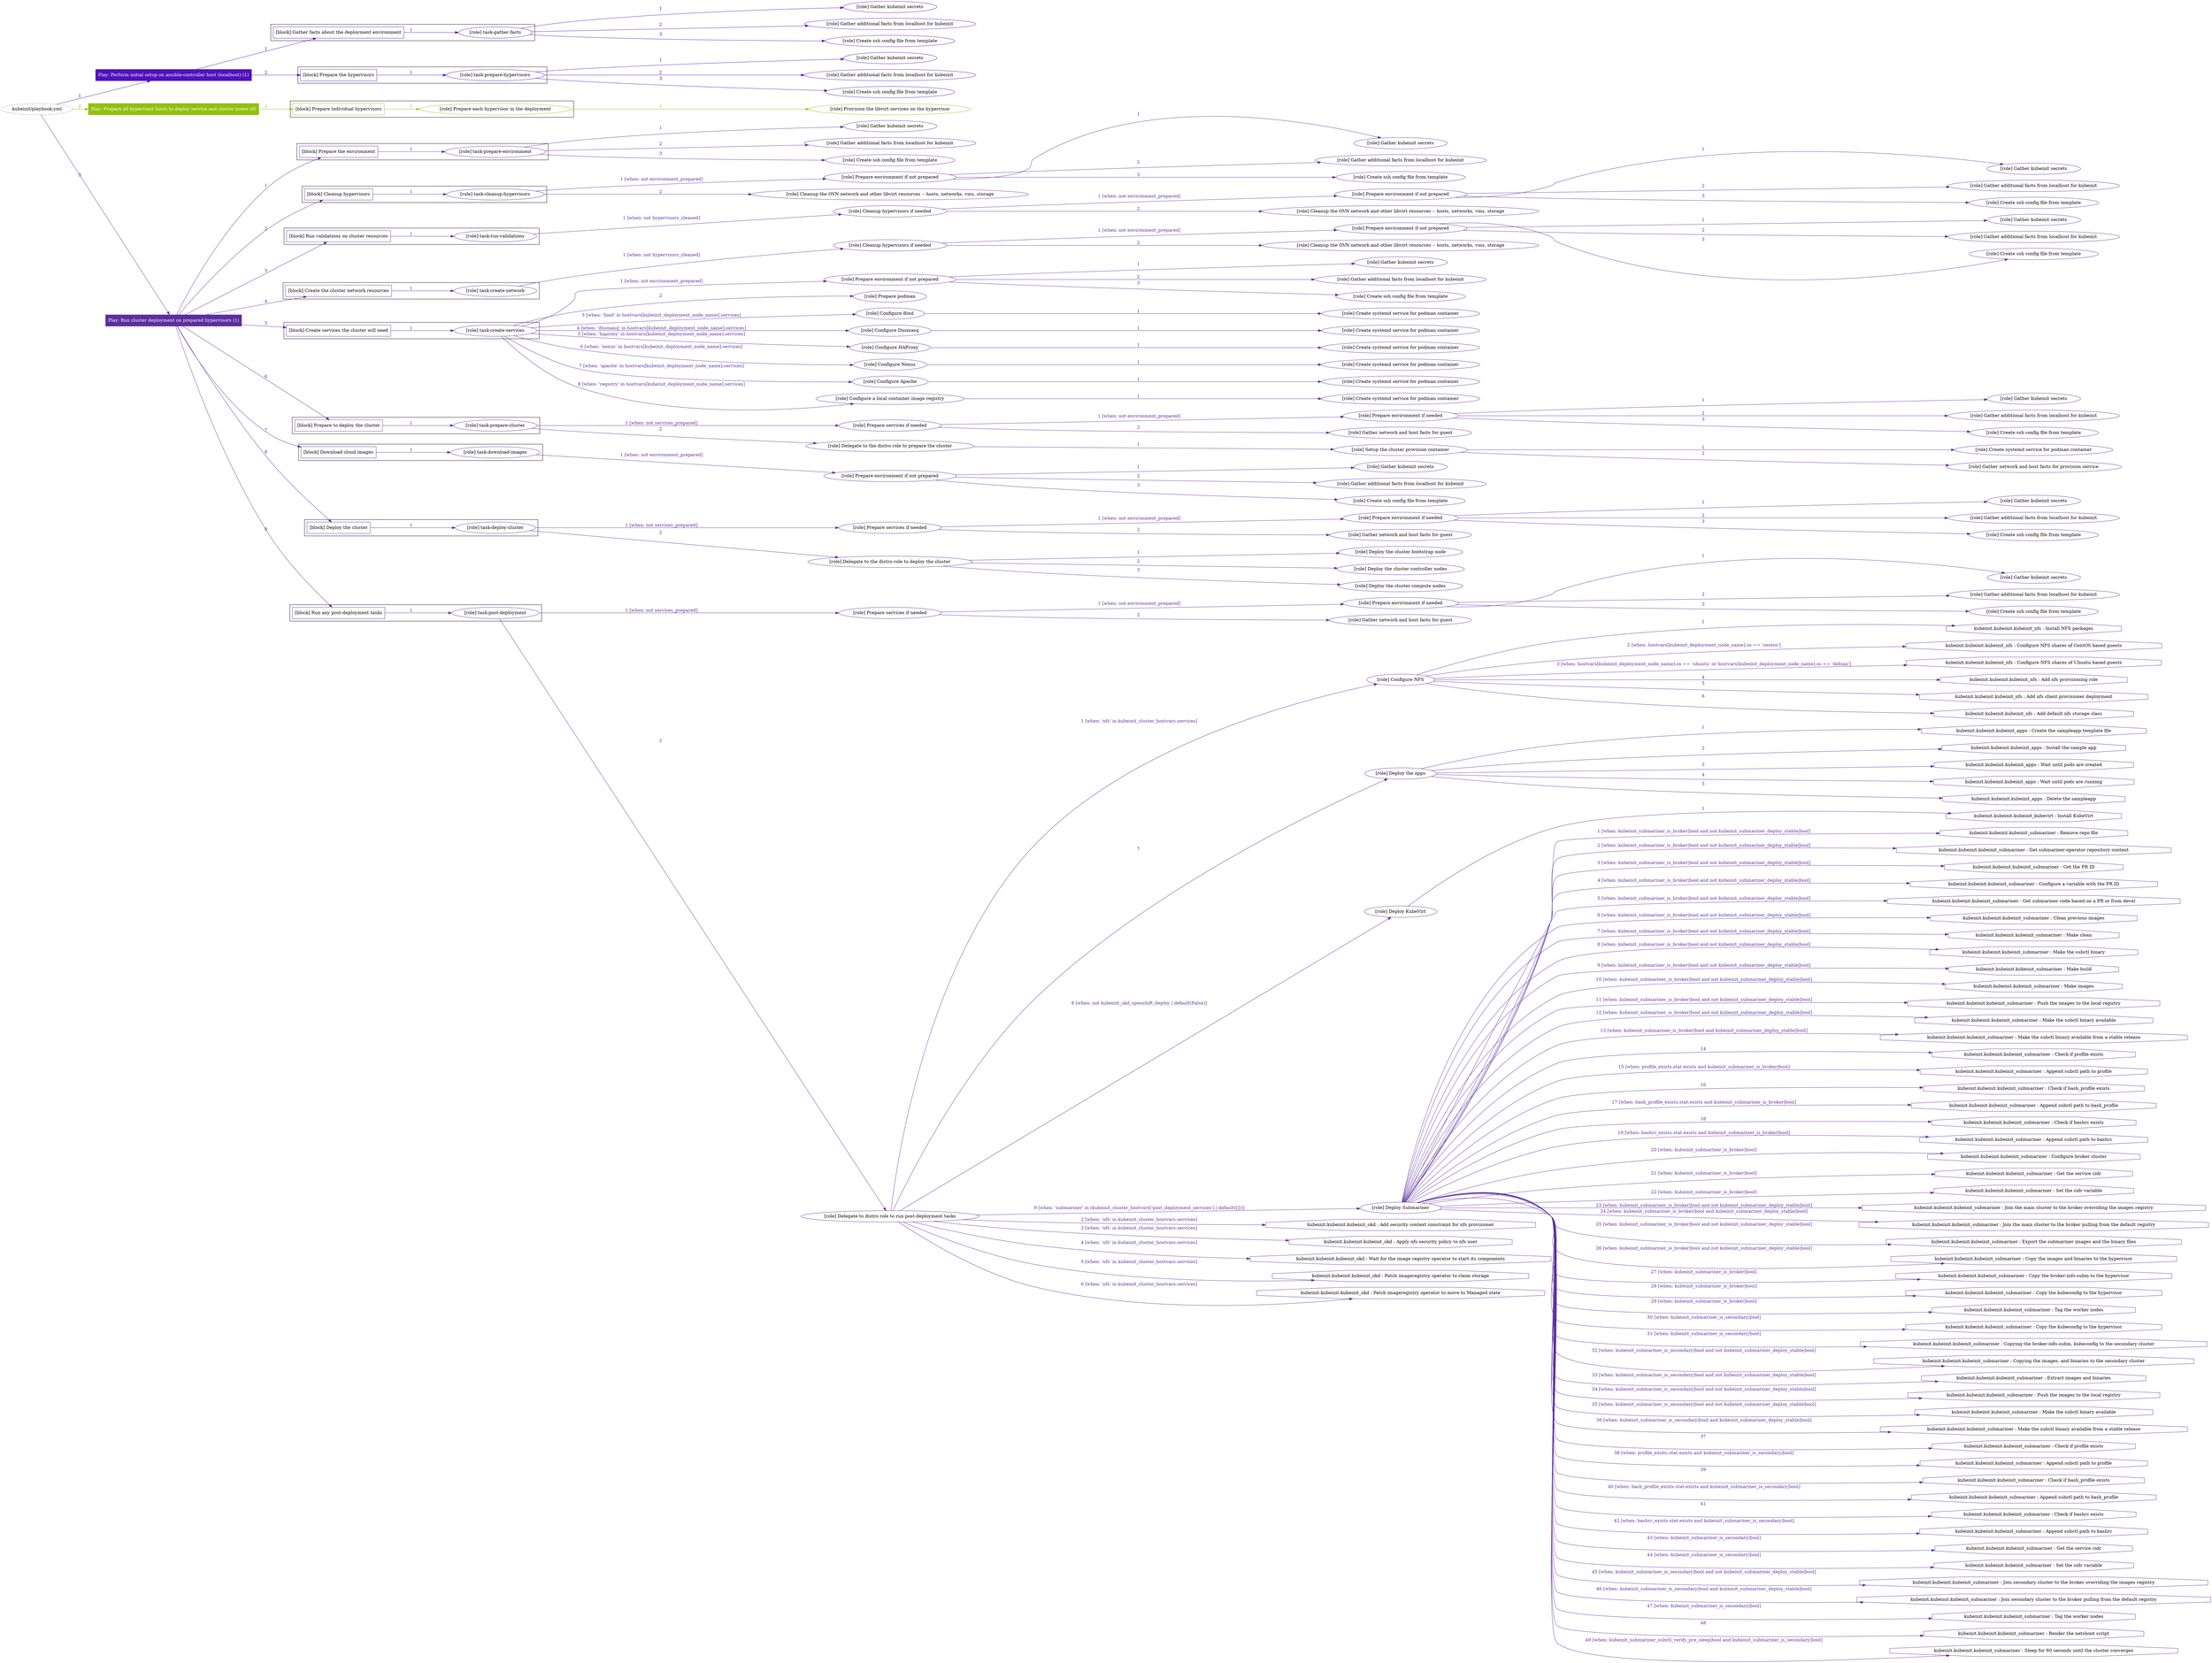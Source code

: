 digraph {
	graph [concentrate=true ordering=in rankdir=LR ratio=fill]
	edge [esep=5 sep=10]
	"kubeinit/playbook.yml" [URL="/home/runner/work/kubeinit/kubeinit/kubeinit/playbook.yml" id=playbook_eaa0dec4 style=dotted]
	play_c236c896 [label="Play: Perform initial setup on ansible-controller host (localhost) (1)" URL="/home/runner/work/kubeinit/kubeinit/kubeinit/playbook.yml" color="#5011bb" fontcolor="#ffffff" id=play_c236c896 shape=box style=filled tooltip=localhost]
	"kubeinit/playbook.yml" -> play_c236c896 [label="1 " color="#5011bb" fontcolor="#5011bb" id=edge_d1640c23 labeltooltip="1 " tooltip="1 "]
	subgraph "Gather kubeinit secrets" {
		role_10aedb90 [label="[role] Gather kubeinit secrets" URL="/home/runner/.ansible/collections/ansible_collections/kubeinit/kubeinit/roles/kubeinit_prepare/tasks/gather_kubeinit_facts.yml" color="#5011bb" id=role_10aedb90 tooltip="Gather kubeinit secrets"]
	}
	subgraph "Gather additional facts from localhost for kubeinit" {
		role_d1a65021 [label="[role] Gather additional facts from localhost for kubeinit" URL="/home/runner/.ansible/collections/ansible_collections/kubeinit/kubeinit/roles/kubeinit_prepare/tasks/gather_kubeinit_facts.yml" color="#5011bb" id=role_d1a65021 tooltip="Gather additional facts from localhost for kubeinit"]
	}
	subgraph "Create ssh config file from template" {
		role_e6278ec9 [label="[role] Create ssh config file from template" URL="/home/runner/.ansible/collections/ansible_collections/kubeinit/kubeinit/roles/kubeinit_prepare/tasks/gather_kubeinit_facts.yml" color="#5011bb" id=role_e6278ec9 tooltip="Create ssh config file from template"]
	}
	subgraph "task-gather-facts" {
		role_e859a7d2 [label="[role] task-gather-facts" URL="/home/runner/work/kubeinit/kubeinit/kubeinit/playbook.yml" color="#5011bb" id=role_e859a7d2 tooltip="task-gather-facts"]
		role_e859a7d2 -> role_10aedb90 [label="1 " color="#5011bb" fontcolor="#5011bb" id=edge_9306b492 labeltooltip="1 " tooltip="1 "]
		role_e859a7d2 -> role_d1a65021 [label="2 " color="#5011bb" fontcolor="#5011bb" id=edge_4db087d7 labeltooltip="2 " tooltip="2 "]
		role_e859a7d2 -> role_e6278ec9 [label="3 " color="#5011bb" fontcolor="#5011bb" id=edge_b47fa37b labeltooltip="3 " tooltip="3 "]
	}
	subgraph "Gather kubeinit secrets" {
		role_775ab3c0 [label="[role] Gather kubeinit secrets" URL="/home/runner/.ansible/collections/ansible_collections/kubeinit/kubeinit/roles/kubeinit_prepare/tasks/gather_kubeinit_facts.yml" color="#5011bb" id=role_775ab3c0 tooltip="Gather kubeinit secrets"]
	}
	subgraph "Gather additional facts from localhost for kubeinit" {
		role_db226ea3 [label="[role] Gather additional facts from localhost for kubeinit" URL="/home/runner/.ansible/collections/ansible_collections/kubeinit/kubeinit/roles/kubeinit_prepare/tasks/gather_kubeinit_facts.yml" color="#5011bb" id=role_db226ea3 tooltip="Gather additional facts from localhost for kubeinit"]
	}
	subgraph "Create ssh config file from template" {
		role_04072f4c [label="[role] Create ssh config file from template" URL="/home/runner/.ansible/collections/ansible_collections/kubeinit/kubeinit/roles/kubeinit_prepare/tasks/gather_kubeinit_facts.yml" color="#5011bb" id=role_04072f4c tooltip="Create ssh config file from template"]
	}
	subgraph "task-prepare-hypervisors" {
		role_a4238da9 [label="[role] task-prepare-hypervisors" URL="/home/runner/work/kubeinit/kubeinit/kubeinit/playbook.yml" color="#5011bb" id=role_a4238da9 tooltip="task-prepare-hypervisors"]
		role_a4238da9 -> role_775ab3c0 [label="1 " color="#5011bb" fontcolor="#5011bb" id=edge_5ee034d5 labeltooltip="1 " tooltip="1 "]
		role_a4238da9 -> role_db226ea3 [label="2 " color="#5011bb" fontcolor="#5011bb" id=edge_dd8c52ee labeltooltip="2 " tooltip="2 "]
		role_a4238da9 -> role_04072f4c [label="3 " color="#5011bb" fontcolor="#5011bb" id=edge_ea3db1f1 labeltooltip="3 " tooltip="3 "]
	}
	subgraph "Play: Perform initial setup on ansible-controller host (localhost) (1)" {
		play_c236c896 -> block_3dbe89df [label=1 color="#5011bb" fontcolor="#5011bb" id=edge_85a3a40b labeltooltip=1 tooltip=1]
		subgraph cluster_block_3dbe89df {
			block_3dbe89df [label="[block] Gather facts about the deployment environment" URL="/home/runner/work/kubeinit/kubeinit/kubeinit/playbook.yml" color="#5011bb" id=block_3dbe89df labeltooltip="Gather facts about the deployment environment" shape=box tooltip="Gather facts about the deployment environment"]
			block_3dbe89df -> role_e859a7d2 [label="1 " color="#5011bb" fontcolor="#5011bb" id=edge_a3e44df4 labeltooltip="1 " tooltip="1 "]
		}
		play_c236c896 -> block_cd5e5ef2 [label=2 color="#5011bb" fontcolor="#5011bb" id=edge_e360e557 labeltooltip=2 tooltip=2]
		subgraph cluster_block_cd5e5ef2 {
			block_cd5e5ef2 [label="[block] Prepare the hypervisors" URL="/home/runner/work/kubeinit/kubeinit/kubeinit/playbook.yml" color="#5011bb" id=block_cd5e5ef2 labeltooltip="Prepare the hypervisors" shape=box tooltip="Prepare the hypervisors"]
			block_cd5e5ef2 -> role_a4238da9 [label="1 " color="#5011bb" fontcolor="#5011bb" id=edge_1f813485 labeltooltip="1 " tooltip="1 "]
		}
	}
	play_c375eef7 [label="Play: Prepare all hypervisor hosts to deploy service and cluster nodes (0)" URL="/home/runner/work/kubeinit/kubeinit/kubeinit/playbook.yml" color="#92c00c" fontcolor="#ffffff" id=play_c375eef7 shape=box style=filled tooltip="Play: Prepare all hypervisor hosts to deploy service and cluster nodes (0)"]
	"kubeinit/playbook.yml" -> play_c375eef7 [label="2 " color="#92c00c" fontcolor="#92c00c" id=edge_8dcb4863 labeltooltip="2 " tooltip="2 "]
	subgraph "Provision the libvirt services on the hypervisor" {
		role_87c3c3c7 [label="[role] Provision the libvirt services on the hypervisor" URL="/home/runner/.ansible/collections/ansible_collections/kubeinit/kubeinit/roles/kubeinit_prepare/tasks/prepare_hypervisor.yml" color="#92c00c" id=role_87c3c3c7 tooltip="Provision the libvirt services on the hypervisor"]
	}
	subgraph "Prepare each hypervisor in the deployment" {
		role_137408b4 [label="[role] Prepare each hypervisor in the deployment" URL="/home/runner/work/kubeinit/kubeinit/kubeinit/playbook.yml" color="#92c00c" id=role_137408b4 tooltip="Prepare each hypervisor in the deployment"]
		role_137408b4 -> role_87c3c3c7 [label="1 " color="#92c00c" fontcolor="#92c00c" id=edge_a59b0dd0 labeltooltip="1 " tooltip="1 "]
	}
	subgraph "Play: Prepare all hypervisor hosts to deploy service and cluster nodes (0)" {
		play_c375eef7 -> block_3633787e [label=1 color="#92c00c" fontcolor="#92c00c" id=edge_d61f4d8f labeltooltip=1 tooltip=1]
		subgraph cluster_block_3633787e {
			block_3633787e [label="[block] Prepare individual hypervisors" URL="/home/runner/work/kubeinit/kubeinit/kubeinit/playbook.yml" color="#92c00c" id=block_3633787e labeltooltip="Prepare individual hypervisors" shape=box tooltip="Prepare individual hypervisors"]
			block_3633787e -> role_137408b4 [label="1 " color="#92c00c" fontcolor="#92c00c" id=edge_ce01cd15 labeltooltip="1 " tooltip="1 "]
		}
	}
	play_0b949468 [label="Play: Run cluster deployment on prepared hypervisors (1)" URL="/home/runner/work/kubeinit/kubeinit/kubeinit/playbook.yml" color="#5c2e9e" fontcolor="#ffffff" id=play_0b949468 shape=box style=filled tooltip=localhost]
	"kubeinit/playbook.yml" -> play_0b949468 [label="3 " color="#5c2e9e" fontcolor="#5c2e9e" id=edge_c10d0741 labeltooltip="3 " tooltip="3 "]
	subgraph "Gather kubeinit secrets" {
		role_60321a0b [label="[role] Gather kubeinit secrets" URL="/home/runner/.ansible/collections/ansible_collections/kubeinit/kubeinit/roles/kubeinit_prepare/tasks/gather_kubeinit_facts.yml" color="#5c2e9e" id=role_60321a0b tooltip="Gather kubeinit secrets"]
	}
	subgraph "Gather additional facts from localhost for kubeinit" {
		role_2501d8c6 [label="[role] Gather additional facts from localhost for kubeinit" URL="/home/runner/.ansible/collections/ansible_collections/kubeinit/kubeinit/roles/kubeinit_prepare/tasks/gather_kubeinit_facts.yml" color="#5c2e9e" id=role_2501d8c6 tooltip="Gather additional facts from localhost for kubeinit"]
	}
	subgraph "Create ssh config file from template" {
		role_13a07ad9 [label="[role] Create ssh config file from template" URL="/home/runner/.ansible/collections/ansible_collections/kubeinit/kubeinit/roles/kubeinit_prepare/tasks/gather_kubeinit_facts.yml" color="#5c2e9e" id=role_13a07ad9 tooltip="Create ssh config file from template"]
	}
	subgraph "task-prepare-environment" {
		role_35764930 [label="[role] task-prepare-environment" URL="/home/runner/work/kubeinit/kubeinit/kubeinit/playbook.yml" color="#5c2e9e" id=role_35764930 tooltip="task-prepare-environment"]
		role_35764930 -> role_60321a0b [label="1 " color="#5c2e9e" fontcolor="#5c2e9e" id=edge_7c3763fb labeltooltip="1 " tooltip="1 "]
		role_35764930 -> role_2501d8c6 [label="2 " color="#5c2e9e" fontcolor="#5c2e9e" id=edge_032a1043 labeltooltip="2 " tooltip="2 "]
		role_35764930 -> role_13a07ad9 [label="3 " color="#5c2e9e" fontcolor="#5c2e9e" id=edge_ea3f0fbb labeltooltip="3 " tooltip="3 "]
	}
	subgraph "Gather kubeinit secrets" {
		role_e7d592c6 [label="[role] Gather kubeinit secrets" URL="/home/runner/.ansible/collections/ansible_collections/kubeinit/kubeinit/roles/kubeinit_prepare/tasks/gather_kubeinit_facts.yml" color="#5c2e9e" id=role_e7d592c6 tooltip="Gather kubeinit secrets"]
	}
	subgraph "Gather additional facts from localhost for kubeinit" {
		role_a2a87758 [label="[role] Gather additional facts from localhost for kubeinit" URL="/home/runner/.ansible/collections/ansible_collections/kubeinit/kubeinit/roles/kubeinit_prepare/tasks/gather_kubeinit_facts.yml" color="#5c2e9e" id=role_a2a87758 tooltip="Gather additional facts from localhost for kubeinit"]
	}
	subgraph "Create ssh config file from template" {
		role_fd1f9d6c [label="[role] Create ssh config file from template" URL="/home/runner/.ansible/collections/ansible_collections/kubeinit/kubeinit/roles/kubeinit_prepare/tasks/gather_kubeinit_facts.yml" color="#5c2e9e" id=role_fd1f9d6c tooltip="Create ssh config file from template"]
	}
	subgraph "Prepare environment if not prepared" {
		role_87552793 [label="[role] Prepare environment if not prepared" URL="/home/runner/.ansible/collections/ansible_collections/kubeinit/kubeinit/roles/kubeinit_prepare/tasks/cleanup_hypervisors.yml" color="#5c2e9e" id=role_87552793 tooltip="Prepare environment if not prepared"]
		role_87552793 -> role_e7d592c6 [label="1 " color="#5c2e9e" fontcolor="#5c2e9e" id=edge_a83f3583 labeltooltip="1 " tooltip="1 "]
		role_87552793 -> role_a2a87758 [label="2 " color="#5c2e9e" fontcolor="#5c2e9e" id=edge_c0869e82 labeltooltip="2 " tooltip="2 "]
		role_87552793 -> role_fd1f9d6c [label="3 " color="#5c2e9e" fontcolor="#5c2e9e" id=edge_ea6b43be labeltooltip="3 " tooltip="3 "]
	}
	subgraph "Cleanup the OVN network and other libvirt resources -- hosts, networks, vms, storage" {
		role_6fc20479 [label="[role] Cleanup the OVN network and other libvirt resources -- hosts, networks, vms, storage" URL="/home/runner/.ansible/collections/ansible_collections/kubeinit/kubeinit/roles/kubeinit_prepare/tasks/cleanup_hypervisors.yml" color="#5c2e9e" id=role_6fc20479 tooltip="Cleanup the OVN network and other libvirt resources -- hosts, networks, vms, storage"]
	}
	subgraph "task-cleanup-hypervisors" {
		role_883e0b09 [label="[role] task-cleanup-hypervisors" URL="/home/runner/work/kubeinit/kubeinit/kubeinit/playbook.yml" color="#5c2e9e" id=role_883e0b09 tooltip="task-cleanup-hypervisors"]
		role_883e0b09 -> role_87552793 [label="1 [when: not environment_prepared]" color="#5c2e9e" fontcolor="#5c2e9e" id=edge_b8f16ff6 labeltooltip="1 [when: not environment_prepared]" tooltip="1 [when: not environment_prepared]"]
		role_883e0b09 -> role_6fc20479 [label="2 " color="#5c2e9e" fontcolor="#5c2e9e" id=edge_037cf6c3 labeltooltip="2 " tooltip="2 "]
	}
	subgraph "Gather kubeinit secrets" {
		role_e8c9f058 [label="[role] Gather kubeinit secrets" URL="/home/runner/.ansible/collections/ansible_collections/kubeinit/kubeinit/roles/kubeinit_prepare/tasks/gather_kubeinit_facts.yml" color="#5c2e9e" id=role_e8c9f058 tooltip="Gather kubeinit secrets"]
	}
	subgraph "Gather additional facts from localhost for kubeinit" {
		role_c79e5fe3 [label="[role] Gather additional facts from localhost for kubeinit" URL="/home/runner/.ansible/collections/ansible_collections/kubeinit/kubeinit/roles/kubeinit_prepare/tasks/gather_kubeinit_facts.yml" color="#5c2e9e" id=role_c79e5fe3 tooltip="Gather additional facts from localhost for kubeinit"]
	}
	subgraph "Create ssh config file from template" {
		role_2d1a25cc [label="[role] Create ssh config file from template" URL="/home/runner/.ansible/collections/ansible_collections/kubeinit/kubeinit/roles/kubeinit_prepare/tasks/gather_kubeinit_facts.yml" color="#5c2e9e" id=role_2d1a25cc tooltip="Create ssh config file from template"]
	}
	subgraph "Prepare environment if not prepared" {
		role_333967bf [label="[role] Prepare environment if not prepared" URL="/home/runner/.ansible/collections/ansible_collections/kubeinit/kubeinit/roles/kubeinit_prepare/tasks/cleanup_hypervisors.yml" color="#5c2e9e" id=role_333967bf tooltip="Prepare environment if not prepared"]
		role_333967bf -> role_e8c9f058 [label="1 " color="#5c2e9e" fontcolor="#5c2e9e" id=edge_a550d708 labeltooltip="1 " tooltip="1 "]
		role_333967bf -> role_c79e5fe3 [label="2 " color="#5c2e9e" fontcolor="#5c2e9e" id=edge_e4b60baa labeltooltip="2 " tooltip="2 "]
		role_333967bf -> role_2d1a25cc [label="3 " color="#5c2e9e" fontcolor="#5c2e9e" id=edge_bb2eba1c labeltooltip="3 " tooltip="3 "]
	}
	subgraph "Cleanup the OVN network and other libvirt resources -- hosts, networks, vms, storage" {
		role_da57b5fc [label="[role] Cleanup the OVN network and other libvirt resources -- hosts, networks, vms, storage" URL="/home/runner/.ansible/collections/ansible_collections/kubeinit/kubeinit/roles/kubeinit_prepare/tasks/cleanup_hypervisors.yml" color="#5c2e9e" id=role_da57b5fc tooltip="Cleanup the OVN network and other libvirt resources -- hosts, networks, vms, storage"]
	}
	subgraph "Cleanup hypervisors if needed" {
		role_150e45e8 [label="[role] Cleanup hypervisors if needed" URL="/home/runner/.ansible/collections/ansible_collections/kubeinit/kubeinit/roles/kubeinit_validations/tasks/main.yml" color="#5c2e9e" id=role_150e45e8 tooltip="Cleanup hypervisors if needed"]
		role_150e45e8 -> role_333967bf [label="1 [when: not environment_prepared]" color="#5c2e9e" fontcolor="#5c2e9e" id=edge_8d112d79 labeltooltip="1 [when: not environment_prepared]" tooltip="1 [when: not environment_prepared]"]
		role_150e45e8 -> role_da57b5fc [label="2 " color="#5c2e9e" fontcolor="#5c2e9e" id=edge_f10c5679 labeltooltip="2 " tooltip="2 "]
	}
	subgraph "task-run-validations" {
		role_bbf028ee [label="[role] task-run-validations" URL="/home/runner/work/kubeinit/kubeinit/kubeinit/playbook.yml" color="#5c2e9e" id=role_bbf028ee tooltip="task-run-validations"]
		role_bbf028ee -> role_150e45e8 [label="1 [when: not hypervisors_cleaned]" color="#5c2e9e" fontcolor="#5c2e9e" id=edge_4689bc3f labeltooltip="1 [when: not hypervisors_cleaned]" tooltip="1 [when: not hypervisors_cleaned]"]
	}
	subgraph "Gather kubeinit secrets" {
		role_b4385a1e [label="[role] Gather kubeinit secrets" URL="/home/runner/.ansible/collections/ansible_collections/kubeinit/kubeinit/roles/kubeinit_prepare/tasks/gather_kubeinit_facts.yml" color="#5c2e9e" id=role_b4385a1e tooltip="Gather kubeinit secrets"]
	}
	subgraph "Gather additional facts from localhost for kubeinit" {
		role_17357c57 [label="[role] Gather additional facts from localhost for kubeinit" URL="/home/runner/.ansible/collections/ansible_collections/kubeinit/kubeinit/roles/kubeinit_prepare/tasks/gather_kubeinit_facts.yml" color="#5c2e9e" id=role_17357c57 tooltip="Gather additional facts from localhost for kubeinit"]
	}
	subgraph "Create ssh config file from template" {
		role_39255202 [label="[role] Create ssh config file from template" URL="/home/runner/.ansible/collections/ansible_collections/kubeinit/kubeinit/roles/kubeinit_prepare/tasks/gather_kubeinit_facts.yml" color="#5c2e9e" id=role_39255202 tooltip="Create ssh config file from template"]
	}
	subgraph "Prepare environment if not prepared" {
		role_90fe8970 [label="[role] Prepare environment if not prepared" URL="/home/runner/.ansible/collections/ansible_collections/kubeinit/kubeinit/roles/kubeinit_prepare/tasks/cleanup_hypervisors.yml" color="#5c2e9e" id=role_90fe8970 tooltip="Prepare environment if not prepared"]
		role_90fe8970 -> role_b4385a1e [label="1 " color="#5c2e9e" fontcolor="#5c2e9e" id=edge_14e97aa3 labeltooltip="1 " tooltip="1 "]
		role_90fe8970 -> role_17357c57 [label="2 " color="#5c2e9e" fontcolor="#5c2e9e" id=edge_d808ef48 labeltooltip="2 " tooltip="2 "]
		role_90fe8970 -> role_39255202 [label="3 " color="#5c2e9e" fontcolor="#5c2e9e" id=edge_0a337c16 labeltooltip="3 " tooltip="3 "]
	}
	subgraph "Cleanup the OVN network and other libvirt resources -- hosts, networks, vms, storage" {
		role_bcf48a61 [label="[role] Cleanup the OVN network and other libvirt resources -- hosts, networks, vms, storage" URL="/home/runner/.ansible/collections/ansible_collections/kubeinit/kubeinit/roles/kubeinit_prepare/tasks/cleanup_hypervisors.yml" color="#5c2e9e" id=role_bcf48a61 tooltip="Cleanup the OVN network and other libvirt resources -- hosts, networks, vms, storage"]
	}
	subgraph "Cleanup hypervisors if needed" {
		role_faac8c9c [label="[role] Cleanup hypervisors if needed" URL="/home/runner/.ansible/collections/ansible_collections/kubeinit/kubeinit/roles/kubeinit_libvirt/tasks/create_network.yml" color="#5c2e9e" id=role_faac8c9c tooltip="Cleanup hypervisors if needed"]
		role_faac8c9c -> role_90fe8970 [label="1 [when: not environment_prepared]" color="#5c2e9e" fontcolor="#5c2e9e" id=edge_f5c0c392 labeltooltip="1 [when: not environment_prepared]" tooltip="1 [when: not environment_prepared]"]
		role_faac8c9c -> role_bcf48a61 [label="2 " color="#5c2e9e" fontcolor="#5c2e9e" id=edge_a9ae6dd2 labeltooltip="2 " tooltip="2 "]
	}
	subgraph "task-create-network" {
		role_ebe23306 [label="[role] task-create-network" URL="/home/runner/work/kubeinit/kubeinit/kubeinit/playbook.yml" color="#5c2e9e" id=role_ebe23306 tooltip="task-create-network"]
		role_ebe23306 -> role_faac8c9c [label="1 [when: not hypervisors_cleaned]" color="#5c2e9e" fontcolor="#5c2e9e" id=edge_bbe9c806 labeltooltip="1 [when: not hypervisors_cleaned]" tooltip="1 [when: not hypervisors_cleaned]"]
	}
	subgraph "Gather kubeinit secrets" {
		role_2c2d8c88 [label="[role] Gather kubeinit secrets" URL="/home/runner/.ansible/collections/ansible_collections/kubeinit/kubeinit/roles/kubeinit_prepare/tasks/gather_kubeinit_facts.yml" color="#5c2e9e" id=role_2c2d8c88 tooltip="Gather kubeinit secrets"]
	}
	subgraph "Gather additional facts from localhost for kubeinit" {
		role_a287961a [label="[role] Gather additional facts from localhost for kubeinit" URL="/home/runner/.ansible/collections/ansible_collections/kubeinit/kubeinit/roles/kubeinit_prepare/tasks/gather_kubeinit_facts.yml" color="#5c2e9e" id=role_a287961a tooltip="Gather additional facts from localhost for kubeinit"]
	}
	subgraph "Create ssh config file from template" {
		role_57f37702 [label="[role] Create ssh config file from template" URL="/home/runner/.ansible/collections/ansible_collections/kubeinit/kubeinit/roles/kubeinit_prepare/tasks/gather_kubeinit_facts.yml" color="#5c2e9e" id=role_57f37702 tooltip="Create ssh config file from template"]
	}
	subgraph "Prepare environment if not prepared" {
		role_2275bec6 [label="[role] Prepare environment if not prepared" URL="/home/runner/.ansible/collections/ansible_collections/kubeinit/kubeinit/roles/kubeinit_services/tasks/main.yml" color="#5c2e9e" id=role_2275bec6 tooltip="Prepare environment if not prepared"]
		role_2275bec6 -> role_2c2d8c88 [label="1 " color="#5c2e9e" fontcolor="#5c2e9e" id=edge_b4f1443c labeltooltip="1 " tooltip="1 "]
		role_2275bec6 -> role_a287961a [label="2 " color="#5c2e9e" fontcolor="#5c2e9e" id=edge_eb7bfe52 labeltooltip="2 " tooltip="2 "]
		role_2275bec6 -> role_57f37702 [label="3 " color="#5c2e9e" fontcolor="#5c2e9e" id=edge_980e610f labeltooltip="3 " tooltip="3 "]
	}
	subgraph "Prepare podman" {
		role_d5874eb9 [label="[role] Prepare podman" URL="/home/runner/.ansible/collections/ansible_collections/kubeinit/kubeinit/roles/kubeinit_services/tasks/00_create_service_pod.yml" color="#5c2e9e" id=role_d5874eb9 tooltip="Prepare podman"]
	}
	subgraph "Create systemd service for podman container" {
		role_bc02b3d4 [label="[role] Create systemd service for podman container" URL="/home/runner/.ansible/collections/ansible_collections/kubeinit/kubeinit/roles/kubeinit_bind/tasks/main.yml" color="#5c2e9e" id=role_bc02b3d4 tooltip="Create systemd service for podman container"]
	}
	subgraph "Configure Bind" {
		role_26aaca72 [label="[role] Configure Bind" URL="/home/runner/.ansible/collections/ansible_collections/kubeinit/kubeinit/roles/kubeinit_services/tasks/start_services_containers.yml" color="#5c2e9e" id=role_26aaca72 tooltip="Configure Bind"]
		role_26aaca72 -> role_bc02b3d4 [label="1 " color="#5c2e9e" fontcolor="#5c2e9e" id=edge_b29c772f labeltooltip="1 " tooltip="1 "]
	}
	subgraph "Create systemd service for podman container" {
		role_dca0424f [label="[role] Create systemd service for podman container" URL="/home/runner/.ansible/collections/ansible_collections/kubeinit/kubeinit/roles/kubeinit_dnsmasq/tasks/main.yml" color="#5c2e9e" id=role_dca0424f tooltip="Create systemd service for podman container"]
	}
	subgraph "Configure Dnsmasq" {
		role_cc8c8e83 [label="[role] Configure Dnsmasq" URL="/home/runner/.ansible/collections/ansible_collections/kubeinit/kubeinit/roles/kubeinit_services/tasks/start_services_containers.yml" color="#5c2e9e" id=role_cc8c8e83 tooltip="Configure Dnsmasq"]
		role_cc8c8e83 -> role_dca0424f [label="1 " color="#5c2e9e" fontcolor="#5c2e9e" id=edge_3ca8bd13 labeltooltip="1 " tooltip="1 "]
	}
	subgraph "Create systemd service for podman container" {
		role_28601d2b [label="[role] Create systemd service for podman container" URL="/home/runner/.ansible/collections/ansible_collections/kubeinit/kubeinit/roles/kubeinit_haproxy/tasks/main.yml" color="#5c2e9e" id=role_28601d2b tooltip="Create systemd service for podman container"]
	}
	subgraph "Configure HAProxy" {
		role_ec0f1b07 [label="[role] Configure HAProxy" URL="/home/runner/.ansible/collections/ansible_collections/kubeinit/kubeinit/roles/kubeinit_services/tasks/start_services_containers.yml" color="#5c2e9e" id=role_ec0f1b07 tooltip="Configure HAProxy"]
		role_ec0f1b07 -> role_28601d2b [label="1 " color="#5c2e9e" fontcolor="#5c2e9e" id=edge_4a1737f4 labeltooltip="1 " tooltip="1 "]
	}
	subgraph "Create systemd service for podman container" {
		role_37d4d385 [label="[role] Create systemd service for podman container" URL="/home/runner/.ansible/collections/ansible_collections/kubeinit/kubeinit/roles/kubeinit_nexus/tasks/main.yml" color="#5c2e9e" id=role_37d4d385 tooltip="Create systemd service for podman container"]
	}
	subgraph "Configure Nexus" {
		role_0dadf11c [label="[role] Configure Nexus" URL="/home/runner/.ansible/collections/ansible_collections/kubeinit/kubeinit/roles/kubeinit_services/tasks/start_services_containers.yml" color="#5c2e9e" id=role_0dadf11c tooltip="Configure Nexus"]
		role_0dadf11c -> role_37d4d385 [label="1 " color="#5c2e9e" fontcolor="#5c2e9e" id=edge_4e73397c labeltooltip="1 " tooltip="1 "]
	}
	subgraph "Create systemd service for podman container" {
		role_e655b9a1 [label="[role] Create systemd service for podman container" URL="/home/runner/.ansible/collections/ansible_collections/kubeinit/kubeinit/roles/kubeinit_apache/tasks/main.yml" color="#5c2e9e" id=role_e655b9a1 tooltip="Create systemd service for podman container"]
	}
	subgraph "Configure Apache" {
		role_a68a9659 [label="[role] Configure Apache" URL="/home/runner/.ansible/collections/ansible_collections/kubeinit/kubeinit/roles/kubeinit_services/tasks/start_services_containers.yml" color="#5c2e9e" id=role_a68a9659 tooltip="Configure Apache"]
		role_a68a9659 -> role_e655b9a1 [label="1 " color="#5c2e9e" fontcolor="#5c2e9e" id=edge_b020f02e labeltooltip="1 " tooltip="1 "]
	}
	subgraph "Create systemd service for podman container" {
		role_4fad670f [label="[role] Create systemd service for podman container" URL="/home/runner/.ansible/collections/ansible_collections/kubeinit/kubeinit/roles/kubeinit_registry/tasks/main.yml" color="#5c2e9e" id=role_4fad670f tooltip="Create systemd service for podman container"]
	}
	subgraph "Configure a local container image registry" {
		role_4205bf74 [label="[role] Configure a local container image registry" URL="/home/runner/.ansible/collections/ansible_collections/kubeinit/kubeinit/roles/kubeinit_services/tasks/start_services_containers.yml" color="#5c2e9e" id=role_4205bf74 tooltip="Configure a local container image registry"]
		role_4205bf74 -> role_4fad670f [label="1 " color="#5c2e9e" fontcolor="#5c2e9e" id=edge_93d16108 labeltooltip="1 " tooltip="1 "]
	}
	subgraph "task-create-services" {
		role_345c95ec [label="[role] task-create-services" URL="/home/runner/work/kubeinit/kubeinit/kubeinit/playbook.yml" color="#5c2e9e" id=role_345c95ec tooltip="task-create-services"]
		role_345c95ec -> role_2275bec6 [label="1 [when: not environment_prepared]" color="#5c2e9e" fontcolor="#5c2e9e" id=edge_1718cb38 labeltooltip="1 [when: not environment_prepared]" tooltip="1 [when: not environment_prepared]"]
		role_345c95ec -> role_d5874eb9 [label="2 " color="#5c2e9e" fontcolor="#5c2e9e" id=edge_b1b95655 labeltooltip="2 " tooltip="2 "]
		role_345c95ec -> role_26aaca72 [label="3 [when: 'bind' in hostvars[kubeinit_deployment_node_name].services]" color="#5c2e9e" fontcolor="#5c2e9e" id=edge_46bc7fbf labeltooltip="3 [when: 'bind' in hostvars[kubeinit_deployment_node_name].services]" tooltip="3 [when: 'bind' in hostvars[kubeinit_deployment_node_name].services]"]
		role_345c95ec -> role_cc8c8e83 [label="4 [when: 'dnsmasq' in hostvars[kubeinit_deployment_node_name].services]" color="#5c2e9e" fontcolor="#5c2e9e" id=edge_d93f49f8 labeltooltip="4 [when: 'dnsmasq' in hostvars[kubeinit_deployment_node_name].services]" tooltip="4 [when: 'dnsmasq' in hostvars[kubeinit_deployment_node_name].services]"]
		role_345c95ec -> role_ec0f1b07 [label="5 [when: 'haproxy' in hostvars[kubeinit_deployment_node_name].services]" color="#5c2e9e" fontcolor="#5c2e9e" id=edge_d7a1f3c7 labeltooltip="5 [when: 'haproxy' in hostvars[kubeinit_deployment_node_name].services]" tooltip="5 [when: 'haproxy' in hostvars[kubeinit_deployment_node_name].services]"]
		role_345c95ec -> role_0dadf11c [label="6 [when: 'nexus' in hostvars[kubeinit_deployment_node_name].services]" color="#5c2e9e" fontcolor="#5c2e9e" id=edge_207cb1e6 labeltooltip="6 [when: 'nexus' in hostvars[kubeinit_deployment_node_name].services]" tooltip="6 [when: 'nexus' in hostvars[kubeinit_deployment_node_name].services]"]
		role_345c95ec -> role_a68a9659 [label="7 [when: 'apache' in hostvars[kubeinit_deployment_node_name].services]" color="#5c2e9e" fontcolor="#5c2e9e" id=edge_a2f6f73a labeltooltip="7 [when: 'apache' in hostvars[kubeinit_deployment_node_name].services]" tooltip="7 [when: 'apache' in hostvars[kubeinit_deployment_node_name].services]"]
		role_345c95ec -> role_4205bf74 [label="8 [when: 'registry' in hostvars[kubeinit_deployment_node_name].services]" color="#5c2e9e" fontcolor="#5c2e9e" id=edge_d894490a labeltooltip="8 [when: 'registry' in hostvars[kubeinit_deployment_node_name].services]" tooltip="8 [when: 'registry' in hostvars[kubeinit_deployment_node_name].services]"]
	}
	subgraph "Gather kubeinit secrets" {
		role_3ebd12af [label="[role] Gather kubeinit secrets" URL="/home/runner/.ansible/collections/ansible_collections/kubeinit/kubeinit/roles/kubeinit_prepare/tasks/gather_kubeinit_facts.yml" color="#5c2e9e" id=role_3ebd12af tooltip="Gather kubeinit secrets"]
	}
	subgraph "Gather additional facts from localhost for kubeinit" {
		role_460a5ffc [label="[role] Gather additional facts from localhost for kubeinit" URL="/home/runner/.ansible/collections/ansible_collections/kubeinit/kubeinit/roles/kubeinit_prepare/tasks/gather_kubeinit_facts.yml" color="#5c2e9e" id=role_460a5ffc tooltip="Gather additional facts from localhost for kubeinit"]
	}
	subgraph "Create ssh config file from template" {
		role_4bb8a594 [label="[role] Create ssh config file from template" URL="/home/runner/.ansible/collections/ansible_collections/kubeinit/kubeinit/roles/kubeinit_prepare/tasks/gather_kubeinit_facts.yml" color="#5c2e9e" id=role_4bb8a594 tooltip="Create ssh config file from template"]
	}
	subgraph "Prepare environment if needed" {
		role_f8c4c662 [label="[role] Prepare environment if needed" URL="/home/runner/.ansible/collections/ansible_collections/kubeinit/kubeinit/roles/kubeinit_services/tasks/prepare_services.yml" color="#5c2e9e" id=role_f8c4c662 tooltip="Prepare environment if needed"]
		role_f8c4c662 -> role_3ebd12af [label="1 " color="#5c2e9e" fontcolor="#5c2e9e" id=edge_c97975fc labeltooltip="1 " tooltip="1 "]
		role_f8c4c662 -> role_460a5ffc [label="2 " color="#5c2e9e" fontcolor="#5c2e9e" id=edge_9b8d2280 labeltooltip="2 " tooltip="2 "]
		role_f8c4c662 -> role_4bb8a594 [label="3 " color="#5c2e9e" fontcolor="#5c2e9e" id=edge_cb805624 labeltooltip="3 " tooltip="3 "]
	}
	subgraph "Gather network and host facts for guest" {
		role_fcb1dcb6 [label="[role] Gather network and host facts for guest" URL="/home/runner/.ansible/collections/ansible_collections/kubeinit/kubeinit/roles/kubeinit_services/tasks/prepare_services.yml" color="#5c2e9e" id=role_fcb1dcb6 tooltip="Gather network and host facts for guest"]
	}
	subgraph "Prepare services if needed" {
		role_5e384160 [label="[role] Prepare services if needed" URL="/home/runner/.ansible/collections/ansible_collections/kubeinit/kubeinit/roles/kubeinit_prepare/tasks/prepare_cluster.yml" color="#5c2e9e" id=role_5e384160 tooltip="Prepare services if needed"]
		role_5e384160 -> role_f8c4c662 [label="1 [when: not environment_prepared]" color="#5c2e9e" fontcolor="#5c2e9e" id=edge_cd09c16e labeltooltip="1 [when: not environment_prepared]" tooltip="1 [when: not environment_prepared]"]
		role_5e384160 -> role_fcb1dcb6 [label="2 " color="#5c2e9e" fontcolor="#5c2e9e" id=edge_ee7505d7 labeltooltip="2 " tooltip="2 "]
	}
	subgraph "Create systemd service for podman container" {
		role_8b92f7d2 [label="[role] Create systemd service for podman container" URL="/home/runner/.ansible/collections/ansible_collections/kubeinit/kubeinit/roles/kubeinit_services/tasks/create_provision_container.yml" color="#5c2e9e" id=role_8b92f7d2 tooltip="Create systemd service for podman container"]
	}
	subgraph "Gather network and host facts for provision service" {
		role_84e0135c [label="[role] Gather network and host facts for provision service" URL="/home/runner/.ansible/collections/ansible_collections/kubeinit/kubeinit/roles/kubeinit_services/tasks/create_provision_container.yml" color="#5c2e9e" id=role_84e0135c tooltip="Gather network and host facts for provision service"]
	}
	subgraph "Setup the cluster provision container" {
		role_f50fa4c0 [label="[role] Setup the cluster provision container" URL="/home/runner/.ansible/collections/ansible_collections/kubeinit/kubeinit/roles/kubeinit_okd/tasks/prepare_cluster.yml" color="#5c2e9e" id=role_f50fa4c0 tooltip="Setup the cluster provision container"]
		role_f50fa4c0 -> role_8b92f7d2 [label="1 " color="#5c2e9e" fontcolor="#5c2e9e" id=edge_acaac81e labeltooltip="1 " tooltip="1 "]
		role_f50fa4c0 -> role_84e0135c [label="2 " color="#5c2e9e" fontcolor="#5c2e9e" id=edge_fd542df4 labeltooltip="2 " tooltip="2 "]
	}
	subgraph "Delegate to the distro role to prepare the cluster" {
		role_6d4a9e7e [label="[role] Delegate to the distro role to prepare the cluster" URL="/home/runner/.ansible/collections/ansible_collections/kubeinit/kubeinit/roles/kubeinit_prepare/tasks/prepare_cluster.yml" color="#5c2e9e" id=role_6d4a9e7e tooltip="Delegate to the distro role to prepare the cluster"]
		role_6d4a9e7e -> role_f50fa4c0 [label="1 " color="#5c2e9e" fontcolor="#5c2e9e" id=edge_e1e8c368 labeltooltip="1 " tooltip="1 "]
	}
	subgraph "task-prepare-cluster" {
		role_0aece25f [label="[role] task-prepare-cluster" URL="/home/runner/work/kubeinit/kubeinit/kubeinit/playbook.yml" color="#5c2e9e" id=role_0aece25f tooltip="task-prepare-cluster"]
		role_0aece25f -> role_5e384160 [label="1 [when: not services_prepared]" color="#5c2e9e" fontcolor="#5c2e9e" id=edge_b89543d5 labeltooltip="1 [when: not services_prepared]" tooltip="1 [when: not services_prepared]"]
		role_0aece25f -> role_6d4a9e7e [label="2 " color="#5c2e9e" fontcolor="#5c2e9e" id=edge_2d97833a labeltooltip="2 " tooltip="2 "]
	}
	subgraph "Gather kubeinit secrets" {
		role_97464526 [label="[role] Gather kubeinit secrets" URL="/home/runner/.ansible/collections/ansible_collections/kubeinit/kubeinit/roles/kubeinit_prepare/tasks/gather_kubeinit_facts.yml" color="#5c2e9e" id=role_97464526 tooltip="Gather kubeinit secrets"]
	}
	subgraph "Gather additional facts from localhost for kubeinit" {
		role_68583158 [label="[role] Gather additional facts from localhost for kubeinit" URL="/home/runner/.ansible/collections/ansible_collections/kubeinit/kubeinit/roles/kubeinit_prepare/tasks/gather_kubeinit_facts.yml" color="#5c2e9e" id=role_68583158 tooltip="Gather additional facts from localhost for kubeinit"]
	}
	subgraph "Create ssh config file from template" {
		role_4a9a6eb3 [label="[role] Create ssh config file from template" URL="/home/runner/.ansible/collections/ansible_collections/kubeinit/kubeinit/roles/kubeinit_prepare/tasks/gather_kubeinit_facts.yml" color="#5c2e9e" id=role_4a9a6eb3 tooltip="Create ssh config file from template"]
	}
	subgraph "Prepare environment if not prepared" {
		role_0846cbd0 [label="[role] Prepare environment if not prepared" URL="/home/runner/.ansible/collections/ansible_collections/kubeinit/kubeinit/roles/kubeinit_libvirt/tasks/download_cloud_images.yml" color="#5c2e9e" id=role_0846cbd0 tooltip="Prepare environment if not prepared"]
		role_0846cbd0 -> role_97464526 [label="1 " color="#5c2e9e" fontcolor="#5c2e9e" id=edge_1c8ad0fb labeltooltip="1 " tooltip="1 "]
		role_0846cbd0 -> role_68583158 [label="2 " color="#5c2e9e" fontcolor="#5c2e9e" id=edge_0a2d901a labeltooltip="2 " tooltip="2 "]
		role_0846cbd0 -> role_4a9a6eb3 [label="3 " color="#5c2e9e" fontcolor="#5c2e9e" id=edge_c0988d83 labeltooltip="3 " tooltip="3 "]
	}
	subgraph "task-download-images" {
		role_1de7a8a6 [label="[role] task-download-images" URL="/home/runner/work/kubeinit/kubeinit/kubeinit/playbook.yml" color="#5c2e9e" id=role_1de7a8a6 tooltip="task-download-images"]
		role_1de7a8a6 -> role_0846cbd0 [label="1 [when: not environment_prepared]" color="#5c2e9e" fontcolor="#5c2e9e" id=edge_a7326eb9 labeltooltip="1 [when: not environment_prepared]" tooltip="1 [when: not environment_prepared]"]
	}
	subgraph "Gather kubeinit secrets" {
		role_b77c8d04 [label="[role] Gather kubeinit secrets" URL="/home/runner/.ansible/collections/ansible_collections/kubeinit/kubeinit/roles/kubeinit_prepare/tasks/gather_kubeinit_facts.yml" color="#5c2e9e" id=role_b77c8d04 tooltip="Gather kubeinit secrets"]
	}
	subgraph "Gather additional facts from localhost for kubeinit" {
		role_960e78b3 [label="[role] Gather additional facts from localhost for kubeinit" URL="/home/runner/.ansible/collections/ansible_collections/kubeinit/kubeinit/roles/kubeinit_prepare/tasks/gather_kubeinit_facts.yml" color="#5c2e9e" id=role_960e78b3 tooltip="Gather additional facts from localhost for kubeinit"]
	}
	subgraph "Create ssh config file from template" {
		role_c655545a [label="[role] Create ssh config file from template" URL="/home/runner/.ansible/collections/ansible_collections/kubeinit/kubeinit/roles/kubeinit_prepare/tasks/gather_kubeinit_facts.yml" color="#5c2e9e" id=role_c655545a tooltip="Create ssh config file from template"]
	}
	subgraph "Prepare environment if needed" {
		role_a74fbbfa [label="[role] Prepare environment if needed" URL="/home/runner/.ansible/collections/ansible_collections/kubeinit/kubeinit/roles/kubeinit_services/tasks/prepare_services.yml" color="#5c2e9e" id=role_a74fbbfa tooltip="Prepare environment if needed"]
		role_a74fbbfa -> role_b77c8d04 [label="1 " color="#5c2e9e" fontcolor="#5c2e9e" id=edge_75c67224 labeltooltip="1 " tooltip="1 "]
		role_a74fbbfa -> role_960e78b3 [label="2 " color="#5c2e9e" fontcolor="#5c2e9e" id=edge_a0424402 labeltooltip="2 " tooltip="2 "]
		role_a74fbbfa -> role_c655545a [label="3 " color="#5c2e9e" fontcolor="#5c2e9e" id=edge_99d93368 labeltooltip="3 " tooltip="3 "]
	}
	subgraph "Gather network and host facts for guest" {
		role_4b197157 [label="[role] Gather network and host facts for guest" URL="/home/runner/.ansible/collections/ansible_collections/kubeinit/kubeinit/roles/kubeinit_services/tasks/prepare_services.yml" color="#5c2e9e" id=role_4b197157 tooltip="Gather network and host facts for guest"]
	}
	subgraph "Prepare services if needed" {
		role_f7725356 [label="[role] Prepare services if needed" URL="/home/runner/.ansible/collections/ansible_collections/kubeinit/kubeinit/roles/kubeinit_prepare/tasks/deploy_cluster.yml" color="#5c2e9e" id=role_f7725356 tooltip="Prepare services if needed"]
		role_f7725356 -> role_a74fbbfa [label="1 [when: not environment_prepared]" color="#5c2e9e" fontcolor="#5c2e9e" id=edge_36d071ab labeltooltip="1 [when: not environment_prepared]" tooltip="1 [when: not environment_prepared]"]
		role_f7725356 -> role_4b197157 [label="2 " color="#5c2e9e" fontcolor="#5c2e9e" id=edge_ee7412a7 labeltooltip="2 " tooltip="2 "]
	}
	subgraph "Deploy the cluster bootstrap node" {
		role_f8522fda [label="[role] Deploy the cluster bootstrap node" URL="/home/runner/.ansible/collections/ansible_collections/kubeinit/kubeinit/roles/kubeinit_okd/tasks/main.yml" color="#5c2e9e" id=role_f8522fda tooltip="Deploy the cluster bootstrap node"]
	}
	subgraph "Deploy the cluster controller nodes" {
		role_7154b5b3 [label="[role] Deploy the cluster controller nodes" URL="/home/runner/.ansible/collections/ansible_collections/kubeinit/kubeinit/roles/kubeinit_okd/tasks/main.yml" color="#5c2e9e" id=role_7154b5b3 tooltip="Deploy the cluster controller nodes"]
	}
	subgraph "Deploy the cluster compute nodes" {
		role_dcab3b48 [label="[role] Deploy the cluster compute nodes" URL="/home/runner/.ansible/collections/ansible_collections/kubeinit/kubeinit/roles/kubeinit_okd/tasks/main.yml" color="#5c2e9e" id=role_dcab3b48 tooltip="Deploy the cluster compute nodes"]
	}
	subgraph "Delegate to the distro role to deploy the cluster" {
		role_aafaace5 [label="[role] Delegate to the distro role to deploy the cluster" URL="/home/runner/.ansible/collections/ansible_collections/kubeinit/kubeinit/roles/kubeinit_prepare/tasks/deploy_cluster.yml" color="#5c2e9e" id=role_aafaace5 tooltip="Delegate to the distro role to deploy the cluster"]
		role_aafaace5 -> role_f8522fda [label="1 " color="#5c2e9e" fontcolor="#5c2e9e" id=edge_4187760d labeltooltip="1 " tooltip="1 "]
		role_aafaace5 -> role_7154b5b3 [label="2 " color="#5c2e9e" fontcolor="#5c2e9e" id=edge_71ccc2a4 labeltooltip="2 " tooltip="2 "]
		role_aafaace5 -> role_dcab3b48 [label="3 " color="#5c2e9e" fontcolor="#5c2e9e" id=edge_ab41e778 labeltooltip="3 " tooltip="3 "]
	}
	subgraph "task-deploy-cluster" {
		role_841c528f [label="[role] task-deploy-cluster" URL="/home/runner/work/kubeinit/kubeinit/kubeinit/playbook.yml" color="#5c2e9e" id=role_841c528f tooltip="task-deploy-cluster"]
		role_841c528f -> role_f7725356 [label="1 [when: not services_prepared]" color="#5c2e9e" fontcolor="#5c2e9e" id=edge_a2cb60b1 labeltooltip="1 [when: not services_prepared]" tooltip="1 [when: not services_prepared]"]
		role_841c528f -> role_aafaace5 [label="2 " color="#5c2e9e" fontcolor="#5c2e9e" id=edge_9d9ba43f labeltooltip="2 " tooltip="2 "]
	}
	subgraph "Gather kubeinit secrets" {
		role_50e00c59 [label="[role] Gather kubeinit secrets" URL="/home/runner/.ansible/collections/ansible_collections/kubeinit/kubeinit/roles/kubeinit_prepare/tasks/gather_kubeinit_facts.yml" color="#5c2e9e" id=role_50e00c59 tooltip="Gather kubeinit secrets"]
	}
	subgraph "Gather additional facts from localhost for kubeinit" {
		role_02d6267d [label="[role] Gather additional facts from localhost for kubeinit" URL="/home/runner/.ansible/collections/ansible_collections/kubeinit/kubeinit/roles/kubeinit_prepare/tasks/gather_kubeinit_facts.yml" color="#5c2e9e" id=role_02d6267d tooltip="Gather additional facts from localhost for kubeinit"]
	}
	subgraph "Create ssh config file from template" {
		role_33f74076 [label="[role] Create ssh config file from template" URL="/home/runner/.ansible/collections/ansible_collections/kubeinit/kubeinit/roles/kubeinit_prepare/tasks/gather_kubeinit_facts.yml" color="#5c2e9e" id=role_33f74076 tooltip="Create ssh config file from template"]
	}
	subgraph "Prepare environment if needed" {
		role_7251d16f [label="[role] Prepare environment if needed" URL="/home/runner/.ansible/collections/ansible_collections/kubeinit/kubeinit/roles/kubeinit_services/tasks/prepare_services.yml" color="#5c2e9e" id=role_7251d16f tooltip="Prepare environment if needed"]
		role_7251d16f -> role_50e00c59 [label="1 " color="#5c2e9e" fontcolor="#5c2e9e" id=edge_3f835bdc labeltooltip="1 " tooltip="1 "]
		role_7251d16f -> role_02d6267d [label="2 " color="#5c2e9e" fontcolor="#5c2e9e" id=edge_85434b57 labeltooltip="2 " tooltip="2 "]
		role_7251d16f -> role_33f74076 [label="3 " color="#5c2e9e" fontcolor="#5c2e9e" id=edge_45fd77f8 labeltooltip="3 " tooltip="3 "]
	}
	subgraph "Gather network and host facts for guest" {
		role_5f3fe600 [label="[role] Gather network and host facts for guest" URL="/home/runner/.ansible/collections/ansible_collections/kubeinit/kubeinit/roles/kubeinit_services/tasks/prepare_services.yml" color="#5c2e9e" id=role_5f3fe600 tooltip="Gather network and host facts for guest"]
	}
	subgraph "Prepare services if needed" {
		role_a44492b4 [label="[role] Prepare services if needed" URL="/home/runner/.ansible/collections/ansible_collections/kubeinit/kubeinit/roles/kubeinit_prepare/tasks/post_deployment.yml" color="#5c2e9e" id=role_a44492b4 tooltip="Prepare services if needed"]
		role_a44492b4 -> role_7251d16f [label="1 [when: not environment_prepared]" color="#5c2e9e" fontcolor="#5c2e9e" id=edge_3c4d30d2 labeltooltip="1 [when: not environment_prepared]" tooltip="1 [when: not environment_prepared]"]
		role_a44492b4 -> role_5f3fe600 [label="2 " color="#5c2e9e" fontcolor="#5c2e9e" id=edge_e6f4a064 labeltooltip="2 " tooltip="2 "]
	}
	subgraph "Configure NFS" {
		role_3d59a875 [label="[role] Configure NFS" URL="/home/runner/.ansible/collections/ansible_collections/kubeinit/kubeinit/roles/kubeinit_okd/tasks/post_deployment_tasks.yml" color="#5c2e9e" id=role_3d59a875 tooltip="Configure NFS"]
		task_84bcba04 [label="kubeinit.kubeinit.kubeinit_nfs : Install NFS packages" URL="/home/runner/.ansible/collections/ansible_collections/kubeinit/kubeinit/roles/kubeinit_nfs/tasks/main.yml" color="#5c2e9e" id=task_84bcba04 shape=octagon tooltip="kubeinit.kubeinit.kubeinit_nfs : Install NFS packages"]
		role_3d59a875 -> task_84bcba04 [label="1 " color="#5c2e9e" fontcolor="#5c2e9e" id=edge_2cfb4711 labeltooltip="1 " tooltip="1 "]
		task_a6d589c8 [label="kubeinit.kubeinit.kubeinit_nfs : Configure NFS shares of CentOS based guests" URL="/home/runner/.ansible/collections/ansible_collections/kubeinit/kubeinit/roles/kubeinit_nfs/tasks/main.yml" color="#5c2e9e" id=task_a6d589c8 shape=octagon tooltip="kubeinit.kubeinit.kubeinit_nfs : Configure NFS shares of CentOS based guests"]
		role_3d59a875 -> task_a6d589c8 [label="2 [when: hostvars[kubeinit_deployment_node_name].os == 'centos']" color="#5c2e9e" fontcolor="#5c2e9e" id=edge_fac46127 labeltooltip="2 [when: hostvars[kubeinit_deployment_node_name].os == 'centos']" tooltip="2 [when: hostvars[kubeinit_deployment_node_name].os == 'centos']"]
		task_603b7e3a [label="kubeinit.kubeinit.kubeinit_nfs : Configure NFS shares of Ubuntu based guests" URL="/home/runner/.ansible/collections/ansible_collections/kubeinit/kubeinit/roles/kubeinit_nfs/tasks/main.yml" color="#5c2e9e" id=task_603b7e3a shape=octagon tooltip="kubeinit.kubeinit.kubeinit_nfs : Configure NFS shares of Ubuntu based guests"]
		role_3d59a875 -> task_603b7e3a [label="3 [when: hostvars[kubeinit_deployment_node_name].os == 'ubuntu' or hostvars[kubeinit_deployment_node_name].os == 'debian']" color="#5c2e9e" fontcolor="#5c2e9e" id=edge_876e3032 labeltooltip="3 [when: hostvars[kubeinit_deployment_node_name].os == 'ubuntu' or hostvars[kubeinit_deployment_node_name].os == 'debian']" tooltip="3 [when: hostvars[kubeinit_deployment_node_name].os == 'ubuntu' or hostvars[kubeinit_deployment_node_name].os == 'debian']"]
		task_d7a3af00 [label="kubeinit.kubeinit.kubeinit_nfs : Add nfs provisioning role" URL="/home/runner/.ansible/collections/ansible_collections/kubeinit/kubeinit/roles/kubeinit_nfs/tasks/main.yml" color="#5c2e9e" id=task_d7a3af00 shape=octagon tooltip="kubeinit.kubeinit.kubeinit_nfs : Add nfs provisioning role"]
		role_3d59a875 -> task_d7a3af00 [label="4 " color="#5c2e9e" fontcolor="#5c2e9e" id=edge_e4e7bc51 labeltooltip="4 " tooltip="4 "]
		task_2ab2ec98 [label="kubeinit.kubeinit.kubeinit_nfs : Add nfs client provisioner deployment" URL="/home/runner/.ansible/collections/ansible_collections/kubeinit/kubeinit/roles/kubeinit_nfs/tasks/main.yml" color="#5c2e9e" id=task_2ab2ec98 shape=octagon tooltip="kubeinit.kubeinit.kubeinit_nfs : Add nfs client provisioner deployment"]
		role_3d59a875 -> task_2ab2ec98 [label="5 " color="#5c2e9e" fontcolor="#5c2e9e" id=edge_a8b14935 labeltooltip="5 " tooltip="5 "]
		task_409d84e1 [label="kubeinit.kubeinit.kubeinit_nfs : Add default nfs storage class" URL="/home/runner/.ansible/collections/ansible_collections/kubeinit/kubeinit/roles/kubeinit_nfs/tasks/main.yml" color="#5c2e9e" id=task_409d84e1 shape=octagon tooltip="kubeinit.kubeinit.kubeinit_nfs : Add default nfs storage class"]
		role_3d59a875 -> task_409d84e1 [label="6 " color="#5c2e9e" fontcolor="#5c2e9e" id=edge_f6a31817 labeltooltip="6 " tooltip="6 "]
	}
	subgraph "Deploy the apps" {
		role_df06663f [label="[role] Deploy the apps" URL="/home/runner/.ansible/collections/ansible_collections/kubeinit/kubeinit/roles/kubeinit_okd/tasks/post_deployment_tasks.yml" color="#5c2e9e" id=role_df06663f tooltip="Deploy the apps"]
		task_41cc1a50 [label="kubeinit.kubeinit.kubeinit_apps : Create the sampleapp template file" URL="/home/runner/.ansible/collections/ansible_collections/kubeinit/kubeinit/roles/kubeinit_apps/tasks/sampleapp.yml" color="#5c2e9e" id=task_41cc1a50 shape=octagon tooltip="kubeinit.kubeinit.kubeinit_apps : Create the sampleapp template file"]
		role_df06663f -> task_41cc1a50 [label="1 " color="#5c2e9e" fontcolor="#5c2e9e" id=edge_68e0eaa2 labeltooltip="1 " tooltip="1 "]
		task_cdabb9ad [label="kubeinit.kubeinit.kubeinit_apps : Install the sample app" URL="/home/runner/.ansible/collections/ansible_collections/kubeinit/kubeinit/roles/kubeinit_apps/tasks/sampleapp.yml" color="#5c2e9e" id=task_cdabb9ad shape=octagon tooltip="kubeinit.kubeinit.kubeinit_apps : Install the sample app"]
		role_df06663f -> task_cdabb9ad [label="2 " color="#5c2e9e" fontcolor="#5c2e9e" id=edge_34a3d598 labeltooltip="2 " tooltip="2 "]
		task_83eedb7d [label="kubeinit.kubeinit.kubeinit_apps : Wait until pods are created" URL="/home/runner/.ansible/collections/ansible_collections/kubeinit/kubeinit/roles/kubeinit_apps/tasks/sampleapp.yml" color="#5c2e9e" id=task_83eedb7d shape=octagon tooltip="kubeinit.kubeinit.kubeinit_apps : Wait until pods are created"]
		role_df06663f -> task_83eedb7d [label="3 " color="#5c2e9e" fontcolor="#5c2e9e" id=edge_cbc756ec labeltooltip="3 " tooltip="3 "]
		task_6ac47670 [label="kubeinit.kubeinit.kubeinit_apps : Wait until pods are running" URL="/home/runner/.ansible/collections/ansible_collections/kubeinit/kubeinit/roles/kubeinit_apps/tasks/sampleapp.yml" color="#5c2e9e" id=task_6ac47670 shape=octagon tooltip="kubeinit.kubeinit.kubeinit_apps : Wait until pods are running"]
		role_df06663f -> task_6ac47670 [label="4 " color="#5c2e9e" fontcolor="#5c2e9e" id=edge_5b90395f labeltooltip="4 " tooltip="4 "]
		task_c57ab207 [label="kubeinit.kubeinit.kubeinit_apps : Delete the sampleapp" URL="/home/runner/.ansible/collections/ansible_collections/kubeinit/kubeinit/roles/kubeinit_apps/tasks/sampleapp.yml" color="#5c2e9e" id=task_c57ab207 shape=octagon tooltip="kubeinit.kubeinit.kubeinit_apps : Delete the sampleapp"]
		role_df06663f -> task_c57ab207 [label="5 " color="#5c2e9e" fontcolor="#5c2e9e" id=edge_81b2a036 labeltooltip="5 " tooltip="5 "]
	}
	subgraph "Deploy KubeVirt" {
		role_f29219fa [label="[role] Deploy KubeVirt" URL="/home/runner/.ansible/collections/ansible_collections/kubeinit/kubeinit/roles/kubeinit_okd/tasks/post_deployment_tasks.yml" color="#5c2e9e" id=role_f29219fa tooltip="Deploy KubeVirt"]
		task_7ae58924 [label="kubeinit.kubeinit.kubeinit_kubevirt : Install KubeVirt" URL="/home/runner/.ansible/collections/ansible_collections/kubeinit/kubeinit/roles/kubeinit_kubevirt/tasks/main.yml" color="#5c2e9e" id=task_7ae58924 shape=octagon tooltip="kubeinit.kubeinit.kubeinit_kubevirt : Install KubeVirt"]
		role_f29219fa -> task_7ae58924 [label="1 " color="#5c2e9e" fontcolor="#5c2e9e" id=edge_507e1a9d labeltooltip="1 " tooltip="1 "]
	}
	subgraph "Deploy Submariner" {
		role_614370b2 [label="[role] Deploy Submariner" URL="/home/runner/.ansible/collections/ansible_collections/kubeinit/kubeinit/roles/kubeinit_okd/tasks/post_deployment_tasks.yml" color="#5c2e9e" id=role_614370b2 tooltip="Deploy Submariner"]
		task_0243e8c2 [label="kubeinit.kubeinit.kubeinit_submariner : Remove repo file" URL="/home/runner/.ansible/collections/ansible_collections/kubeinit/kubeinit/roles/kubeinit_submariner/tasks/00_broker_deployment.yml" color="#5c2e9e" id=task_0243e8c2 shape=octagon tooltip="kubeinit.kubeinit.kubeinit_submariner : Remove repo file"]
		role_614370b2 -> task_0243e8c2 [label="1 [when: kubeinit_submariner_is_broker|bool and not kubeinit_submariner_deploy_stable|bool]" color="#5c2e9e" fontcolor="#5c2e9e" id=edge_031ec112 labeltooltip="1 [when: kubeinit_submariner_is_broker|bool and not kubeinit_submariner_deploy_stable|bool]" tooltip="1 [when: kubeinit_submariner_is_broker|bool and not kubeinit_submariner_deploy_stable|bool]"]
		task_0c781635 [label="kubeinit.kubeinit.kubeinit_submariner : Get submariner-operator repository content" URL="/home/runner/.ansible/collections/ansible_collections/kubeinit/kubeinit/roles/kubeinit_submariner/tasks/00_broker_deployment.yml" color="#5c2e9e" id=task_0c781635 shape=octagon tooltip="kubeinit.kubeinit.kubeinit_submariner : Get submariner-operator repository content"]
		role_614370b2 -> task_0c781635 [label="2 [when: kubeinit_submariner_is_broker|bool and not kubeinit_submariner_deploy_stable|bool]" color="#5c2e9e" fontcolor="#5c2e9e" id=edge_2e4156a3 labeltooltip="2 [when: kubeinit_submariner_is_broker|bool and not kubeinit_submariner_deploy_stable|bool]" tooltip="2 [when: kubeinit_submariner_is_broker|bool and not kubeinit_submariner_deploy_stable|bool]"]
		task_b03f5fed [label="kubeinit.kubeinit.kubeinit_submariner : Get the PR ID" URL="/home/runner/.ansible/collections/ansible_collections/kubeinit/kubeinit/roles/kubeinit_submariner/tasks/00_broker_deployment.yml" color="#5c2e9e" id=task_b03f5fed shape=octagon tooltip="kubeinit.kubeinit.kubeinit_submariner : Get the PR ID"]
		role_614370b2 -> task_b03f5fed [label="3 [when: kubeinit_submariner_is_broker|bool and not kubeinit_submariner_deploy_stable|bool]" color="#5c2e9e" fontcolor="#5c2e9e" id=edge_61d0e74f labeltooltip="3 [when: kubeinit_submariner_is_broker|bool and not kubeinit_submariner_deploy_stable|bool]" tooltip="3 [when: kubeinit_submariner_is_broker|bool and not kubeinit_submariner_deploy_stable|bool]"]
		task_e0504de2 [label="kubeinit.kubeinit.kubeinit_submariner : Configure a variable with the PR ID" URL="/home/runner/.ansible/collections/ansible_collections/kubeinit/kubeinit/roles/kubeinit_submariner/tasks/00_broker_deployment.yml" color="#5c2e9e" id=task_e0504de2 shape=octagon tooltip="kubeinit.kubeinit.kubeinit_submariner : Configure a variable with the PR ID"]
		role_614370b2 -> task_e0504de2 [label="4 [when: kubeinit_submariner_is_broker|bool and not kubeinit_submariner_deploy_stable|bool]" color="#5c2e9e" fontcolor="#5c2e9e" id=edge_eb388ec9 labeltooltip="4 [when: kubeinit_submariner_is_broker|bool and not kubeinit_submariner_deploy_stable|bool]" tooltip="4 [when: kubeinit_submariner_is_broker|bool and not kubeinit_submariner_deploy_stable|bool]"]
		task_0723fbbf [label="kubeinit.kubeinit.kubeinit_submariner : Get submariner code based on a PR or from devel" URL="/home/runner/.ansible/collections/ansible_collections/kubeinit/kubeinit/roles/kubeinit_submariner/tasks/00_broker_deployment.yml" color="#5c2e9e" id=task_0723fbbf shape=octagon tooltip="kubeinit.kubeinit.kubeinit_submariner : Get submariner code based on a PR or from devel"]
		role_614370b2 -> task_0723fbbf [label="5 [when: kubeinit_submariner_is_broker|bool and not kubeinit_submariner_deploy_stable|bool]" color="#5c2e9e" fontcolor="#5c2e9e" id=edge_d6f9216d labeltooltip="5 [when: kubeinit_submariner_is_broker|bool and not kubeinit_submariner_deploy_stable|bool]" tooltip="5 [when: kubeinit_submariner_is_broker|bool and not kubeinit_submariner_deploy_stable|bool]"]
		task_793961e5 [label="kubeinit.kubeinit.kubeinit_submariner : Clean previous images" URL="/home/runner/.ansible/collections/ansible_collections/kubeinit/kubeinit/roles/kubeinit_submariner/tasks/00_broker_deployment.yml" color="#5c2e9e" id=task_793961e5 shape=octagon tooltip="kubeinit.kubeinit.kubeinit_submariner : Clean previous images"]
		role_614370b2 -> task_793961e5 [label="6 [when: kubeinit_submariner_is_broker|bool and not kubeinit_submariner_deploy_stable|bool]" color="#5c2e9e" fontcolor="#5c2e9e" id=edge_ee2a8bf7 labeltooltip="6 [when: kubeinit_submariner_is_broker|bool and not kubeinit_submariner_deploy_stable|bool]" tooltip="6 [when: kubeinit_submariner_is_broker|bool and not kubeinit_submariner_deploy_stable|bool]"]
		task_47b33d8a [label="kubeinit.kubeinit.kubeinit_submariner : Make clean" URL="/home/runner/.ansible/collections/ansible_collections/kubeinit/kubeinit/roles/kubeinit_submariner/tasks/00_broker_deployment.yml" color="#5c2e9e" id=task_47b33d8a shape=octagon tooltip="kubeinit.kubeinit.kubeinit_submariner : Make clean"]
		role_614370b2 -> task_47b33d8a [label="7 [when: kubeinit_submariner_is_broker|bool and not kubeinit_submariner_deploy_stable|bool]" color="#5c2e9e" fontcolor="#5c2e9e" id=edge_252ac539 labeltooltip="7 [when: kubeinit_submariner_is_broker|bool and not kubeinit_submariner_deploy_stable|bool]" tooltip="7 [when: kubeinit_submariner_is_broker|bool and not kubeinit_submariner_deploy_stable|bool]"]
		task_0beccc96 [label="kubeinit.kubeinit.kubeinit_submariner : Make the subctl binary" URL="/home/runner/.ansible/collections/ansible_collections/kubeinit/kubeinit/roles/kubeinit_submariner/tasks/00_broker_deployment.yml" color="#5c2e9e" id=task_0beccc96 shape=octagon tooltip="kubeinit.kubeinit.kubeinit_submariner : Make the subctl binary"]
		role_614370b2 -> task_0beccc96 [label="8 [when: kubeinit_submariner_is_broker|bool and not kubeinit_submariner_deploy_stable|bool]" color="#5c2e9e" fontcolor="#5c2e9e" id=edge_6f210c62 labeltooltip="8 [when: kubeinit_submariner_is_broker|bool and not kubeinit_submariner_deploy_stable|bool]" tooltip="8 [when: kubeinit_submariner_is_broker|bool and not kubeinit_submariner_deploy_stable|bool]"]
		task_8b341f23 [label="kubeinit.kubeinit.kubeinit_submariner : Make build" URL="/home/runner/.ansible/collections/ansible_collections/kubeinit/kubeinit/roles/kubeinit_submariner/tasks/00_broker_deployment.yml" color="#5c2e9e" id=task_8b341f23 shape=octagon tooltip="kubeinit.kubeinit.kubeinit_submariner : Make build"]
		role_614370b2 -> task_8b341f23 [label="9 [when: kubeinit_submariner_is_broker|bool and not kubeinit_submariner_deploy_stable|bool]" color="#5c2e9e" fontcolor="#5c2e9e" id=edge_de51928c labeltooltip="9 [when: kubeinit_submariner_is_broker|bool and not kubeinit_submariner_deploy_stable|bool]" tooltip="9 [when: kubeinit_submariner_is_broker|bool and not kubeinit_submariner_deploy_stable|bool]"]
		task_340deba4 [label="kubeinit.kubeinit.kubeinit_submariner : Make images" URL="/home/runner/.ansible/collections/ansible_collections/kubeinit/kubeinit/roles/kubeinit_submariner/tasks/00_broker_deployment.yml" color="#5c2e9e" id=task_340deba4 shape=octagon tooltip="kubeinit.kubeinit.kubeinit_submariner : Make images"]
		role_614370b2 -> task_340deba4 [label="10 [when: kubeinit_submariner_is_broker|bool and not kubeinit_submariner_deploy_stable|bool]" color="#5c2e9e" fontcolor="#5c2e9e" id=edge_9cc7e351 labeltooltip="10 [when: kubeinit_submariner_is_broker|bool and not kubeinit_submariner_deploy_stable|bool]" tooltip="10 [when: kubeinit_submariner_is_broker|bool and not kubeinit_submariner_deploy_stable|bool]"]
		task_ef593a2b [label="kubeinit.kubeinit.kubeinit_submariner : Push the images to the local registry" URL="/home/runner/.ansible/collections/ansible_collections/kubeinit/kubeinit/roles/kubeinit_submariner/tasks/00_broker_deployment.yml" color="#5c2e9e" id=task_ef593a2b shape=octagon tooltip="kubeinit.kubeinit.kubeinit_submariner : Push the images to the local registry"]
		role_614370b2 -> task_ef593a2b [label="11 [when: kubeinit_submariner_is_broker|bool and not kubeinit_submariner_deploy_stable|bool]" color="#5c2e9e" fontcolor="#5c2e9e" id=edge_e3b5e847 labeltooltip="11 [when: kubeinit_submariner_is_broker|bool and not kubeinit_submariner_deploy_stable|bool]" tooltip="11 [when: kubeinit_submariner_is_broker|bool and not kubeinit_submariner_deploy_stable|bool]"]
		task_07d344e6 [label="kubeinit.kubeinit.kubeinit_submariner : Make the subctl binary available" URL="/home/runner/.ansible/collections/ansible_collections/kubeinit/kubeinit/roles/kubeinit_submariner/tasks/00_broker_deployment.yml" color="#5c2e9e" id=task_07d344e6 shape=octagon tooltip="kubeinit.kubeinit.kubeinit_submariner : Make the subctl binary available"]
		role_614370b2 -> task_07d344e6 [label="12 [when: kubeinit_submariner_is_broker|bool and not kubeinit_submariner_deploy_stable|bool]" color="#5c2e9e" fontcolor="#5c2e9e" id=edge_3db079f9 labeltooltip="12 [when: kubeinit_submariner_is_broker|bool and not kubeinit_submariner_deploy_stable|bool]" tooltip="12 [when: kubeinit_submariner_is_broker|bool and not kubeinit_submariner_deploy_stable|bool]"]
		task_80a7edcd [label="kubeinit.kubeinit.kubeinit_submariner : Make the subctl binary available from a stable release" URL="/home/runner/.ansible/collections/ansible_collections/kubeinit/kubeinit/roles/kubeinit_submariner/tasks/00_broker_deployment.yml" color="#5c2e9e" id=task_80a7edcd shape=octagon tooltip="kubeinit.kubeinit.kubeinit_submariner : Make the subctl binary available from a stable release"]
		role_614370b2 -> task_80a7edcd [label="13 [when: kubeinit_submariner_is_broker|bool and kubeinit_submariner_deploy_stable|bool]" color="#5c2e9e" fontcolor="#5c2e9e" id=edge_dac288fc labeltooltip="13 [when: kubeinit_submariner_is_broker|bool and kubeinit_submariner_deploy_stable|bool]" tooltip="13 [when: kubeinit_submariner_is_broker|bool and kubeinit_submariner_deploy_stable|bool]"]
		task_129b8e9a [label="kubeinit.kubeinit.kubeinit_submariner : Check if profile exists" URL="/home/runner/.ansible/collections/ansible_collections/kubeinit/kubeinit/roles/kubeinit_submariner/tasks/00_broker_deployment.yml" color="#5c2e9e" id=task_129b8e9a shape=octagon tooltip="kubeinit.kubeinit.kubeinit_submariner : Check if profile exists"]
		role_614370b2 -> task_129b8e9a [label="14 " color="#5c2e9e" fontcolor="#5c2e9e" id=edge_920cf2ed labeltooltip="14 " tooltip="14 "]
		task_f6968907 [label="kubeinit.kubeinit.kubeinit_submariner : Append subctl path to profile" URL="/home/runner/.ansible/collections/ansible_collections/kubeinit/kubeinit/roles/kubeinit_submariner/tasks/00_broker_deployment.yml" color="#5c2e9e" id=task_f6968907 shape=octagon tooltip="kubeinit.kubeinit.kubeinit_submariner : Append subctl path to profile"]
		role_614370b2 -> task_f6968907 [label="15 [when: profile_exists.stat.exists and kubeinit_submariner_is_broker|bool]" color="#5c2e9e" fontcolor="#5c2e9e" id=edge_54c7b5f1 labeltooltip="15 [when: profile_exists.stat.exists and kubeinit_submariner_is_broker|bool]" tooltip="15 [when: profile_exists.stat.exists and kubeinit_submariner_is_broker|bool]"]
		task_177f1a6c [label="kubeinit.kubeinit.kubeinit_submariner : Check if bash_profile exists" URL="/home/runner/.ansible/collections/ansible_collections/kubeinit/kubeinit/roles/kubeinit_submariner/tasks/00_broker_deployment.yml" color="#5c2e9e" id=task_177f1a6c shape=octagon tooltip="kubeinit.kubeinit.kubeinit_submariner : Check if bash_profile exists"]
		role_614370b2 -> task_177f1a6c [label="16 " color="#5c2e9e" fontcolor="#5c2e9e" id=edge_b5721423 labeltooltip="16 " tooltip="16 "]
		task_a31a9fb4 [label="kubeinit.kubeinit.kubeinit_submariner : Append subctl path to bash_profile" URL="/home/runner/.ansible/collections/ansible_collections/kubeinit/kubeinit/roles/kubeinit_submariner/tasks/00_broker_deployment.yml" color="#5c2e9e" id=task_a31a9fb4 shape=octagon tooltip="kubeinit.kubeinit.kubeinit_submariner : Append subctl path to bash_profile"]
		role_614370b2 -> task_a31a9fb4 [label="17 [when: bash_profile_exists.stat.exists and kubeinit_submariner_is_broker|bool]" color="#5c2e9e" fontcolor="#5c2e9e" id=edge_cb017580 labeltooltip="17 [when: bash_profile_exists.stat.exists and kubeinit_submariner_is_broker|bool]" tooltip="17 [when: bash_profile_exists.stat.exists and kubeinit_submariner_is_broker|bool]"]
		task_db552364 [label="kubeinit.kubeinit.kubeinit_submariner : Check if bashrc exists" URL="/home/runner/.ansible/collections/ansible_collections/kubeinit/kubeinit/roles/kubeinit_submariner/tasks/00_broker_deployment.yml" color="#5c2e9e" id=task_db552364 shape=octagon tooltip="kubeinit.kubeinit.kubeinit_submariner : Check if bashrc exists"]
		role_614370b2 -> task_db552364 [label="18 " color="#5c2e9e" fontcolor="#5c2e9e" id=edge_9d49c5db labeltooltip="18 " tooltip="18 "]
		task_c269df84 [label="kubeinit.kubeinit.kubeinit_submariner : Append subctl path to bashrc" URL="/home/runner/.ansible/collections/ansible_collections/kubeinit/kubeinit/roles/kubeinit_submariner/tasks/00_broker_deployment.yml" color="#5c2e9e" id=task_c269df84 shape=octagon tooltip="kubeinit.kubeinit.kubeinit_submariner : Append subctl path to bashrc"]
		role_614370b2 -> task_c269df84 [label="19 [when: bashrc_exists.stat.exists and kubeinit_submariner_is_broker|bool]" color="#5c2e9e" fontcolor="#5c2e9e" id=edge_63279ff4 labeltooltip="19 [when: bashrc_exists.stat.exists and kubeinit_submariner_is_broker|bool]" tooltip="19 [when: bashrc_exists.stat.exists and kubeinit_submariner_is_broker|bool]"]
		task_cd054472 [label="kubeinit.kubeinit.kubeinit_submariner : Configure broker cluster" URL="/home/runner/.ansible/collections/ansible_collections/kubeinit/kubeinit/roles/kubeinit_submariner/tasks/00_broker_deployment.yml" color="#5c2e9e" id=task_cd054472 shape=octagon tooltip="kubeinit.kubeinit.kubeinit_submariner : Configure broker cluster"]
		role_614370b2 -> task_cd054472 [label="20 [when: kubeinit_submariner_is_broker|bool]" color="#5c2e9e" fontcolor="#5c2e9e" id=edge_aac6352a labeltooltip="20 [when: kubeinit_submariner_is_broker|bool]" tooltip="20 [when: kubeinit_submariner_is_broker|bool]"]
		task_99864362 [label="kubeinit.kubeinit.kubeinit_submariner : Get the service cidr" URL="/home/runner/.ansible/collections/ansible_collections/kubeinit/kubeinit/roles/kubeinit_submariner/tasks/00_broker_deployment.yml" color="#5c2e9e" id=task_99864362 shape=octagon tooltip="kubeinit.kubeinit.kubeinit_submariner : Get the service cidr"]
		role_614370b2 -> task_99864362 [label="21 [when: kubeinit_submariner_is_broker|bool]" color="#5c2e9e" fontcolor="#5c2e9e" id=edge_b7ae89ad labeltooltip="21 [when: kubeinit_submariner_is_broker|bool]" tooltip="21 [when: kubeinit_submariner_is_broker|bool]"]
		task_d44c948c [label="kubeinit.kubeinit.kubeinit_submariner : Set the cidr variable" URL="/home/runner/.ansible/collections/ansible_collections/kubeinit/kubeinit/roles/kubeinit_submariner/tasks/00_broker_deployment.yml" color="#5c2e9e" id=task_d44c948c shape=octagon tooltip="kubeinit.kubeinit.kubeinit_submariner : Set the cidr variable"]
		role_614370b2 -> task_d44c948c [label="22 [when: kubeinit_submariner_is_broker|bool]" color="#5c2e9e" fontcolor="#5c2e9e" id=edge_1c7fdf3b labeltooltip="22 [when: kubeinit_submariner_is_broker|bool]" tooltip="22 [when: kubeinit_submariner_is_broker|bool]"]
		task_5c1e48b6 [label="kubeinit.kubeinit.kubeinit_submariner : Join the main cluster to the broker overriding the images registry" URL="/home/runner/.ansible/collections/ansible_collections/kubeinit/kubeinit/roles/kubeinit_submariner/tasks/00_broker_deployment.yml" color="#5c2e9e" id=task_5c1e48b6 shape=octagon tooltip="kubeinit.kubeinit.kubeinit_submariner : Join the main cluster to the broker overriding the images registry"]
		role_614370b2 -> task_5c1e48b6 [label="23 [when: kubeinit_submariner_is_broker|bool and not kubeinit_submariner_deploy_stable|bool]" color="#5c2e9e" fontcolor="#5c2e9e" id=edge_bc9ad8dc labeltooltip="23 [when: kubeinit_submariner_is_broker|bool and not kubeinit_submariner_deploy_stable|bool]" tooltip="23 [when: kubeinit_submariner_is_broker|bool and not kubeinit_submariner_deploy_stable|bool]"]
		task_be176145 [label="kubeinit.kubeinit.kubeinit_submariner : Join the main cluster to the broker pulling from the default registry" URL="/home/runner/.ansible/collections/ansible_collections/kubeinit/kubeinit/roles/kubeinit_submariner/tasks/00_broker_deployment.yml" color="#5c2e9e" id=task_be176145 shape=octagon tooltip="kubeinit.kubeinit.kubeinit_submariner : Join the main cluster to the broker pulling from the default registry"]
		role_614370b2 -> task_be176145 [label="24 [when: kubeinit_submariner_is_broker|bool and kubeinit_submariner_deploy_stable|bool]" color="#5c2e9e" fontcolor="#5c2e9e" id=edge_068d393e labeltooltip="24 [when: kubeinit_submariner_is_broker|bool and kubeinit_submariner_deploy_stable|bool]" tooltip="24 [when: kubeinit_submariner_is_broker|bool and kubeinit_submariner_deploy_stable|bool]"]
		task_7935c884 [label="kubeinit.kubeinit.kubeinit_submariner : Export the submariner images and the binary files" URL="/home/runner/.ansible/collections/ansible_collections/kubeinit/kubeinit/roles/kubeinit_submariner/tasks/00_broker_deployment.yml" color="#5c2e9e" id=task_7935c884 shape=octagon tooltip="kubeinit.kubeinit.kubeinit_submariner : Export the submariner images and the binary files"]
		role_614370b2 -> task_7935c884 [label="25 [when: kubeinit_submariner_is_broker|bool and not kubeinit_submariner_deploy_stable|bool]" color="#5c2e9e" fontcolor="#5c2e9e" id=edge_04b8ef9e labeltooltip="25 [when: kubeinit_submariner_is_broker|bool and not kubeinit_submariner_deploy_stable|bool]" tooltip="25 [when: kubeinit_submariner_is_broker|bool and not kubeinit_submariner_deploy_stable|bool]"]
		task_4a0ab47b [label="kubeinit.kubeinit.kubeinit_submariner : Copy the images and binaries to the hypervisor" URL="/home/runner/.ansible/collections/ansible_collections/kubeinit/kubeinit/roles/kubeinit_submariner/tasks/00_broker_deployment.yml" color="#5c2e9e" id=task_4a0ab47b shape=octagon tooltip="kubeinit.kubeinit.kubeinit_submariner : Copy the images and binaries to the hypervisor"]
		role_614370b2 -> task_4a0ab47b [label="26 [when: kubeinit_submariner_is_broker|bool and not kubeinit_submariner_deploy_stable|bool]" color="#5c2e9e" fontcolor="#5c2e9e" id=edge_df43ba5a labeltooltip="26 [when: kubeinit_submariner_is_broker|bool and not kubeinit_submariner_deploy_stable|bool]" tooltip="26 [when: kubeinit_submariner_is_broker|bool and not kubeinit_submariner_deploy_stable|bool]"]
		task_8153367c [label="kubeinit.kubeinit.kubeinit_submariner : Copy the broker-info.subm to the hypervisor" URL="/home/runner/.ansible/collections/ansible_collections/kubeinit/kubeinit/roles/kubeinit_submariner/tasks/00_broker_deployment.yml" color="#5c2e9e" id=task_8153367c shape=octagon tooltip="kubeinit.kubeinit.kubeinit_submariner : Copy the broker-info.subm to the hypervisor"]
		role_614370b2 -> task_8153367c [label="27 [when: kubeinit_submariner_is_broker|bool]" color="#5c2e9e" fontcolor="#5c2e9e" id=edge_0c9bab42 labeltooltip="27 [when: kubeinit_submariner_is_broker|bool]" tooltip="27 [when: kubeinit_submariner_is_broker|bool]"]
		task_e518ca16 [label="kubeinit.kubeinit.kubeinit_submariner : Copy the kubeconfig to the hypervisor" URL="/home/runner/.ansible/collections/ansible_collections/kubeinit/kubeinit/roles/kubeinit_submariner/tasks/00_broker_deployment.yml" color="#5c2e9e" id=task_e518ca16 shape=octagon tooltip="kubeinit.kubeinit.kubeinit_submariner : Copy the kubeconfig to the hypervisor"]
		role_614370b2 -> task_e518ca16 [label="28 [when: kubeinit_submariner_is_broker|bool]" color="#5c2e9e" fontcolor="#5c2e9e" id=edge_2f382b09 labeltooltip="28 [when: kubeinit_submariner_is_broker|bool]" tooltip="28 [when: kubeinit_submariner_is_broker|bool]"]
		task_8de7e65b [label="kubeinit.kubeinit.kubeinit_submariner : Tag the worker nodes" URL="/home/runner/.ansible/collections/ansible_collections/kubeinit/kubeinit/roles/kubeinit_submariner/tasks/00_broker_deployment.yml" color="#5c2e9e" id=task_8de7e65b shape=octagon tooltip="kubeinit.kubeinit.kubeinit_submariner : Tag the worker nodes"]
		role_614370b2 -> task_8de7e65b [label="29 [when: kubeinit_submariner_is_broker|bool]" color="#5c2e9e" fontcolor="#5c2e9e" id=edge_352d59c9 labeltooltip="29 [when: kubeinit_submariner_is_broker|bool]" tooltip="29 [when: kubeinit_submariner_is_broker|bool]"]
		task_e15a6163 [label="kubeinit.kubeinit.kubeinit_submariner : Copy the kubeconfig to the hypervisor" URL="/home/runner/.ansible/collections/ansible_collections/kubeinit/kubeinit/roles/kubeinit_submariner/tasks/10_secondary_deployment.yml" color="#5c2e9e" id=task_e15a6163 shape=octagon tooltip="kubeinit.kubeinit.kubeinit_submariner : Copy the kubeconfig to the hypervisor"]
		role_614370b2 -> task_e15a6163 [label="30 [when: kubeinit_submariner_is_secondary|bool]" color="#5c2e9e" fontcolor="#5c2e9e" id=edge_04af19b1 labeltooltip="30 [when: kubeinit_submariner_is_secondary|bool]" tooltip="30 [when: kubeinit_submariner_is_secondary|bool]"]
		task_65255d84 [label="kubeinit.kubeinit.kubeinit_submariner : Copying the broker-info.subm, kubeconfig to the secondary cluster" URL="/home/runner/.ansible/collections/ansible_collections/kubeinit/kubeinit/roles/kubeinit_submariner/tasks/10_secondary_deployment.yml" color="#5c2e9e" id=task_65255d84 shape=octagon tooltip="kubeinit.kubeinit.kubeinit_submariner : Copying the broker-info.subm, kubeconfig to the secondary cluster"]
		role_614370b2 -> task_65255d84 [label="31 [when: kubeinit_submariner_is_secondary|bool]" color="#5c2e9e" fontcolor="#5c2e9e" id=edge_8ab68ba8 labeltooltip="31 [when: kubeinit_submariner_is_secondary|bool]" tooltip="31 [when: kubeinit_submariner_is_secondary|bool]"]
		task_df79398f [label="kubeinit.kubeinit.kubeinit_submariner : Copying the images, and binaries to the secondary cluster" URL="/home/runner/.ansible/collections/ansible_collections/kubeinit/kubeinit/roles/kubeinit_submariner/tasks/10_secondary_deployment.yml" color="#5c2e9e" id=task_df79398f shape=octagon tooltip="kubeinit.kubeinit.kubeinit_submariner : Copying the images, and binaries to the secondary cluster"]
		role_614370b2 -> task_df79398f [label="32 [when: kubeinit_submariner_is_secondary|bool and not kubeinit_submariner_deploy_stable|bool]" color="#5c2e9e" fontcolor="#5c2e9e" id=edge_99ab8733 labeltooltip="32 [when: kubeinit_submariner_is_secondary|bool and not kubeinit_submariner_deploy_stable|bool]" tooltip="32 [when: kubeinit_submariner_is_secondary|bool and not kubeinit_submariner_deploy_stable|bool]"]
		task_ca8810ea [label="kubeinit.kubeinit.kubeinit_submariner : Extract images and binaries" URL="/home/runner/.ansible/collections/ansible_collections/kubeinit/kubeinit/roles/kubeinit_submariner/tasks/10_secondary_deployment.yml" color="#5c2e9e" id=task_ca8810ea shape=octagon tooltip="kubeinit.kubeinit.kubeinit_submariner : Extract images and binaries"]
		role_614370b2 -> task_ca8810ea [label="33 [when: kubeinit_submariner_is_secondary|bool and not kubeinit_submariner_deploy_stable|bool]" color="#5c2e9e" fontcolor="#5c2e9e" id=edge_c48581a5 labeltooltip="33 [when: kubeinit_submariner_is_secondary|bool and not kubeinit_submariner_deploy_stable|bool]" tooltip="33 [when: kubeinit_submariner_is_secondary|bool and not kubeinit_submariner_deploy_stable|bool]"]
		task_7600945c [label="kubeinit.kubeinit.kubeinit_submariner : Push the images to the local registry" URL="/home/runner/.ansible/collections/ansible_collections/kubeinit/kubeinit/roles/kubeinit_submariner/tasks/10_secondary_deployment.yml" color="#5c2e9e" id=task_7600945c shape=octagon tooltip="kubeinit.kubeinit.kubeinit_submariner : Push the images to the local registry"]
		role_614370b2 -> task_7600945c [label="34 [when: kubeinit_submariner_is_secondary|bool and not kubeinit_submariner_deploy_stable|bool]" color="#5c2e9e" fontcolor="#5c2e9e" id=edge_637ee232 labeltooltip="34 [when: kubeinit_submariner_is_secondary|bool and not kubeinit_submariner_deploy_stable|bool]" tooltip="34 [when: kubeinit_submariner_is_secondary|bool and not kubeinit_submariner_deploy_stable|bool]"]
		task_fb95b1a9 [label="kubeinit.kubeinit.kubeinit_submariner : Make the subctl binary available" URL="/home/runner/.ansible/collections/ansible_collections/kubeinit/kubeinit/roles/kubeinit_submariner/tasks/10_secondary_deployment.yml" color="#5c2e9e" id=task_fb95b1a9 shape=octagon tooltip="kubeinit.kubeinit.kubeinit_submariner : Make the subctl binary available"]
		role_614370b2 -> task_fb95b1a9 [label="35 [when: kubeinit_submariner_is_secondary|bool and not kubeinit_submariner_deploy_stable|bool]" color="#5c2e9e" fontcolor="#5c2e9e" id=edge_60bf9f1f labeltooltip="35 [when: kubeinit_submariner_is_secondary|bool and not kubeinit_submariner_deploy_stable|bool]" tooltip="35 [when: kubeinit_submariner_is_secondary|bool and not kubeinit_submariner_deploy_stable|bool]"]
		task_bac487cd [label="kubeinit.kubeinit.kubeinit_submariner : Make the subctl binary available from a stable release" URL="/home/runner/.ansible/collections/ansible_collections/kubeinit/kubeinit/roles/kubeinit_submariner/tasks/10_secondary_deployment.yml" color="#5c2e9e" id=task_bac487cd shape=octagon tooltip="kubeinit.kubeinit.kubeinit_submariner : Make the subctl binary available from a stable release"]
		role_614370b2 -> task_bac487cd [label="36 [when: kubeinit_submariner_is_secondary|bool and kubeinit_submariner_deploy_stable|bool]" color="#5c2e9e" fontcolor="#5c2e9e" id=edge_a3660298 labeltooltip="36 [when: kubeinit_submariner_is_secondary|bool and kubeinit_submariner_deploy_stable|bool]" tooltip="36 [when: kubeinit_submariner_is_secondary|bool and kubeinit_submariner_deploy_stable|bool]"]
		task_1e11e697 [label="kubeinit.kubeinit.kubeinit_submariner : Check if profile exists" URL="/home/runner/.ansible/collections/ansible_collections/kubeinit/kubeinit/roles/kubeinit_submariner/tasks/10_secondary_deployment.yml" color="#5c2e9e" id=task_1e11e697 shape=octagon tooltip="kubeinit.kubeinit.kubeinit_submariner : Check if profile exists"]
		role_614370b2 -> task_1e11e697 [label="37 " color="#5c2e9e" fontcolor="#5c2e9e" id=edge_c5147969 labeltooltip="37 " tooltip="37 "]
		task_e83f0ac1 [label="kubeinit.kubeinit.kubeinit_submariner : Append subctl path to profile" URL="/home/runner/.ansible/collections/ansible_collections/kubeinit/kubeinit/roles/kubeinit_submariner/tasks/10_secondary_deployment.yml" color="#5c2e9e" id=task_e83f0ac1 shape=octagon tooltip="kubeinit.kubeinit.kubeinit_submariner : Append subctl path to profile"]
		role_614370b2 -> task_e83f0ac1 [label="38 [when: profile_exists.stat.exists and kubeinit_submariner_is_secondary|bool]" color="#5c2e9e" fontcolor="#5c2e9e" id=edge_85b1d106 labeltooltip="38 [when: profile_exists.stat.exists and kubeinit_submariner_is_secondary|bool]" tooltip="38 [when: profile_exists.stat.exists and kubeinit_submariner_is_secondary|bool]"]
		task_61ab06ca [label="kubeinit.kubeinit.kubeinit_submariner : Check if bash_profile exists" URL="/home/runner/.ansible/collections/ansible_collections/kubeinit/kubeinit/roles/kubeinit_submariner/tasks/10_secondary_deployment.yml" color="#5c2e9e" id=task_61ab06ca shape=octagon tooltip="kubeinit.kubeinit.kubeinit_submariner : Check if bash_profile exists"]
		role_614370b2 -> task_61ab06ca [label="39 " color="#5c2e9e" fontcolor="#5c2e9e" id=edge_868ff57f labeltooltip="39 " tooltip="39 "]
		task_9a397a32 [label="kubeinit.kubeinit.kubeinit_submariner : Append subctl path to bash_profile" URL="/home/runner/.ansible/collections/ansible_collections/kubeinit/kubeinit/roles/kubeinit_submariner/tasks/10_secondary_deployment.yml" color="#5c2e9e" id=task_9a397a32 shape=octagon tooltip="kubeinit.kubeinit.kubeinit_submariner : Append subctl path to bash_profile"]
		role_614370b2 -> task_9a397a32 [label="40 [when: bash_profile_exists.stat.exists and kubeinit_submariner_is_secondary|bool]" color="#5c2e9e" fontcolor="#5c2e9e" id=edge_f1a20b2e labeltooltip="40 [when: bash_profile_exists.stat.exists and kubeinit_submariner_is_secondary|bool]" tooltip="40 [when: bash_profile_exists.stat.exists and kubeinit_submariner_is_secondary|bool]"]
		task_2e4a53f0 [label="kubeinit.kubeinit.kubeinit_submariner : Check if bashrc exists" URL="/home/runner/.ansible/collections/ansible_collections/kubeinit/kubeinit/roles/kubeinit_submariner/tasks/10_secondary_deployment.yml" color="#5c2e9e" id=task_2e4a53f0 shape=octagon tooltip="kubeinit.kubeinit.kubeinit_submariner : Check if bashrc exists"]
		role_614370b2 -> task_2e4a53f0 [label="41 " color="#5c2e9e" fontcolor="#5c2e9e" id=edge_542404e6 labeltooltip="41 " tooltip="41 "]
		task_35862767 [label="kubeinit.kubeinit.kubeinit_submariner : Append subctl path to bashrc" URL="/home/runner/.ansible/collections/ansible_collections/kubeinit/kubeinit/roles/kubeinit_submariner/tasks/10_secondary_deployment.yml" color="#5c2e9e" id=task_35862767 shape=octagon tooltip="kubeinit.kubeinit.kubeinit_submariner : Append subctl path to bashrc"]
		role_614370b2 -> task_35862767 [label="42 [when: bashrc_exists.stat.exists and kubeinit_submariner_is_secondary|bool]" color="#5c2e9e" fontcolor="#5c2e9e" id=edge_652ed520 labeltooltip="42 [when: bashrc_exists.stat.exists and kubeinit_submariner_is_secondary|bool]" tooltip="42 [when: bashrc_exists.stat.exists and kubeinit_submariner_is_secondary|bool]"]
		task_88c5f5ac [label="kubeinit.kubeinit.kubeinit_submariner : Get the service cidr" URL="/home/runner/.ansible/collections/ansible_collections/kubeinit/kubeinit/roles/kubeinit_submariner/tasks/10_secondary_deployment.yml" color="#5c2e9e" id=task_88c5f5ac shape=octagon tooltip="kubeinit.kubeinit.kubeinit_submariner : Get the service cidr"]
		role_614370b2 -> task_88c5f5ac [label="43 [when: kubeinit_submariner_is_secondary|bool]" color="#5c2e9e" fontcolor="#5c2e9e" id=edge_080ae21d labeltooltip="43 [when: kubeinit_submariner_is_secondary|bool]" tooltip="43 [when: kubeinit_submariner_is_secondary|bool]"]
		task_88e7af1b [label="kubeinit.kubeinit.kubeinit_submariner : Set the cidr variable" URL="/home/runner/.ansible/collections/ansible_collections/kubeinit/kubeinit/roles/kubeinit_submariner/tasks/10_secondary_deployment.yml" color="#5c2e9e" id=task_88e7af1b shape=octagon tooltip="kubeinit.kubeinit.kubeinit_submariner : Set the cidr variable"]
		role_614370b2 -> task_88e7af1b [label="44 [when: kubeinit_submariner_is_secondary|bool]" color="#5c2e9e" fontcolor="#5c2e9e" id=edge_737df55f labeltooltip="44 [when: kubeinit_submariner_is_secondary|bool]" tooltip="44 [when: kubeinit_submariner_is_secondary|bool]"]
		task_f2781b9e [label="kubeinit.kubeinit.kubeinit_submariner : Join secondary cluster to the broker overriding the images registry" URL="/home/runner/.ansible/collections/ansible_collections/kubeinit/kubeinit/roles/kubeinit_submariner/tasks/10_secondary_deployment.yml" color="#5c2e9e" id=task_f2781b9e shape=octagon tooltip="kubeinit.kubeinit.kubeinit_submariner : Join secondary cluster to the broker overriding the images registry"]
		role_614370b2 -> task_f2781b9e [label="45 [when: kubeinit_submariner_is_secondary|bool and not kubeinit_submariner_deploy_stable|bool]" color="#5c2e9e" fontcolor="#5c2e9e" id=edge_0f0046a9 labeltooltip="45 [when: kubeinit_submariner_is_secondary|bool and not kubeinit_submariner_deploy_stable|bool]" tooltip="45 [when: kubeinit_submariner_is_secondary|bool and not kubeinit_submariner_deploy_stable|bool]"]
		task_ccbd2040 [label="kubeinit.kubeinit.kubeinit_submariner : Join secondary cluster to the broker pulling from the default registry" URL="/home/runner/.ansible/collections/ansible_collections/kubeinit/kubeinit/roles/kubeinit_submariner/tasks/10_secondary_deployment.yml" color="#5c2e9e" id=task_ccbd2040 shape=octagon tooltip="kubeinit.kubeinit.kubeinit_submariner : Join secondary cluster to the broker pulling from the default registry"]
		role_614370b2 -> task_ccbd2040 [label="46 [when: kubeinit_submariner_is_secondary|bool and kubeinit_submariner_deploy_stable|bool]" color="#5c2e9e" fontcolor="#5c2e9e" id=edge_8fd3dcb1 labeltooltip="46 [when: kubeinit_submariner_is_secondary|bool and kubeinit_submariner_deploy_stable|bool]" tooltip="46 [when: kubeinit_submariner_is_secondary|bool and kubeinit_submariner_deploy_stable|bool]"]
		task_e0d4cf82 [label="kubeinit.kubeinit.kubeinit_submariner : Tag the worker nodes" URL="/home/runner/.ansible/collections/ansible_collections/kubeinit/kubeinit/roles/kubeinit_submariner/tasks/10_secondary_deployment.yml" color="#5c2e9e" id=task_e0d4cf82 shape=octagon tooltip="kubeinit.kubeinit.kubeinit_submariner : Tag the worker nodes"]
		role_614370b2 -> task_e0d4cf82 [label="47 [when: kubeinit_submariner_is_secondary|bool]" color="#5c2e9e" fontcolor="#5c2e9e" id=edge_e4180fbf labeltooltip="47 [when: kubeinit_submariner_is_secondary|bool]" tooltip="47 [when: kubeinit_submariner_is_secondary|bool]"]
		task_7c7e59b7 [label="kubeinit.kubeinit.kubeinit_submariner : Render the netshoot script" URL="/home/runner/.ansible/collections/ansible_collections/kubeinit/kubeinit/roles/kubeinit_submariner/tasks/20_check_connection.yml" color="#5c2e9e" id=task_7c7e59b7 shape=octagon tooltip="kubeinit.kubeinit.kubeinit_submariner : Render the netshoot script"]
		role_614370b2 -> task_7c7e59b7 [label="48 " color="#5c2e9e" fontcolor="#5c2e9e" id=edge_898eaf88 labeltooltip="48 " tooltip="48 "]
		task_a981854a [label="kubeinit.kubeinit.kubeinit_submariner : Sleep for 60 seconds until the cluster converges" URL="/home/runner/.ansible/collections/ansible_collections/kubeinit/kubeinit/roles/kubeinit_submariner/tasks/30_subctl_verify.yml" color="#5c2e9e" id=task_a981854a shape=octagon tooltip="kubeinit.kubeinit.kubeinit_submariner : Sleep for 60 seconds until the cluster converges"]
		role_614370b2 -> task_a981854a [label="49 [when: kubeinit_submariner_subctl_verify_pre_sleep|bool and kubeinit_submariner_is_secondary|bool]" color="#5c2e9e" fontcolor="#5c2e9e" id=edge_a0776fa9 labeltooltip="49 [when: kubeinit_submariner_subctl_verify_pre_sleep|bool and kubeinit_submariner_is_secondary|bool]" tooltip="49 [when: kubeinit_submariner_subctl_verify_pre_sleep|bool and kubeinit_submariner_is_secondary|bool]"]
	}
	subgraph "Delegate to distro role to run post-deployment tasks" {
		role_94224226 [label="[role] Delegate to distro role to run post-deployment tasks" URL="/home/runner/.ansible/collections/ansible_collections/kubeinit/kubeinit/roles/kubeinit_prepare/tasks/post_deployment.yml" color="#5c2e9e" id=role_94224226 tooltip="Delegate to distro role to run post-deployment tasks"]
		role_94224226 -> role_3d59a875 [label="1 [when: 'nfs' in kubeinit_cluster_hostvars.services]" color="#5c2e9e" fontcolor="#5c2e9e" id=edge_9288ac36 labeltooltip="1 [when: 'nfs' in kubeinit_cluster_hostvars.services]" tooltip="1 [when: 'nfs' in kubeinit_cluster_hostvars.services]"]
		task_d9cbf1d3 [label="kubeinit.kubeinit.kubeinit_okd : Add security context constraint for nfs provisioner" URL="/home/runner/.ansible/collections/ansible_collections/kubeinit/kubeinit/roles/kubeinit_okd/tasks/post_deployment_tasks.yml" color="#5c2e9e" id=task_d9cbf1d3 shape=octagon tooltip="kubeinit.kubeinit.kubeinit_okd : Add security context constraint for nfs provisioner"]
		role_94224226 -> task_d9cbf1d3 [label="2 [when: 'nfs' in kubeinit_cluster_hostvars.services]" color="#5c2e9e" fontcolor="#5c2e9e" id=edge_e452055b labeltooltip="2 [when: 'nfs' in kubeinit_cluster_hostvars.services]" tooltip="2 [when: 'nfs' in kubeinit_cluster_hostvars.services]"]
		task_a0494e85 [label="kubeinit.kubeinit.kubeinit_okd : Apply nfs security policy to nfs user" URL="/home/runner/.ansible/collections/ansible_collections/kubeinit/kubeinit/roles/kubeinit_okd/tasks/post_deployment_tasks.yml" color="#5c2e9e" id=task_a0494e85 shape=octagon tooltip="kubeinit.kubeinit.kubeinit_okd : Apply nfs security policy to nfs user"]
		role_94224226 -> task_a0494e85 [label="3 [when: 'nfs' in kubeinit_cluster_hostvars.services]" color="#5c2e9e" fontcolor="#5c2e9e" id=edge_5860aebb labeltooltip="3 [when: 'nfs' in kubeinit_cluster_hostvars.services]" tooltip="3 [when: 'nfs' in kubeinit_cluster_hostvars.services]"]
		task_48efceed [label="kubeinit.kubeinit.kubeinit_okd : Wait for the image registry operator to start its components" URL="/home/runner/.ansible/collections/ansible_collections/kubeinit/kubeinit/roles/kubeinit_okd/tasks/post_deployment_tasks.yml" color="#5c2e9e" id=task_48efceed shape=octagon tooltip="kubeinit.kubeinit.kubeinit_okd : Wait for the image registry operator to start its components"]
		role_94224226 -> task_48efceed [label="4 [when: 'nfs' in kubeinit_cluster_hostvars.services]" color="#5c2e9e" fontcolor="#5c2e9e" id=edge_08892680 labeltooltip="4 [when: 'nfs' in kubeinit_cluster_hostvars.services]" tooltip="4 [when: 'nfs' in kubeinit_cluster_hostvars.services]"]
		task_0b9d4642 [label="kubeinit.kubeinit.kubeinit_okd : Patch imageregistry operator to claim storage" URL="/home/runner/.ansible/collections/ansible_collections/kubeinit/kubeinit/roles/kubeinit_okd/tasks/post_deployment_tasks.yml" color="#5c2e9e" id=task_0b9d4642 shape=octagon tooltip="kubeinit.kubeinit.kubeinit_okd : Patch imageregistry operator to claim storage"]
		role_94224226 -> task_0b9d4642 [label="5 [when: 'nfs' in kubeinit_cluster_hostvars.services]" color="#5c2e9e" fontcolor="#5c2e9e" id=edge_d7b216f7 labeltooltip="5 [when: 'nfs' in kubeinit_cluster_hostvars.services]" tooltip="5 [when: 'nfs' in kubeinit_cluster_hostvars.services]"]
		task_b171d738 [label="kubeinit.kubeinit.kubeinit_okd : Patch imageregistry operator to move to Managed state" URL="/home/runner/.ansible/collections/ansible_collections/kubeinit/kubeinit/roles/kubeinit_okd/tasks/post_deployment_tasks.yml" color="#5c2e9e" id=task_b171d738 shape=octagon tooltip="kubeinit.kubeinit.kubeinit_okd : Patch imageregistry operator to move to Managed state"]
		role_94224226 -> task_b171d738 [label="6 [when: 'nfs' in kubeinit_cluster_hostvars.services]" color="#5c2e9e" fontcolor="#5c2e9e" id=edge_f2365308 labeltooltip="6 [when: 'nfs' in kubeinit_cluster_hostvars.services]" tooltip="6 [when: 'nfs' in kubeinit_cluster_hostvars.services]"]
		role_94224226 -> role_df06663f [label="7 " color="#5c2e9e" fontcolor="#5c2e9e" id=edge_d615a872 labeltooltip="7 " tooltip="7 "]
		role_94224226 -> role_f29219fa [label="8 [when: not kubeinit_okd_openshift_deploy | default(False)]" color="#5c2e9e" fontcolor="#5c2e9e" id=edge_b69c88d9 labeltooltip="8 [when: not kubeinit_okd_openshift_deploy | default(False)]" tooltip="8 [when: not kubeinit_okd_openshift_deploy | default(False)]"]
		role_94224226 -> role_614370b2 [label="9 [when: 'submariner' in (kubeinit_cluster_hostvars['post_deployment_services'] | default([]))]" color="#5c2e9e" fontcolor="#5c2e9e" id=edge_4472d7e7 labeltooltip="9 [when: 'submariner' in (kubeinit_cluster_hostvars['post_deployment_services'] | default([]))]" tooltip="9 [when: 'submariner' in (kubeinit_cluster_hostvars['post_deployment_services'] | default([]))]"]
	}
	subgraph "task-post-deployment" {
		role_2c5602b8 [label="[role] task-post-deployment" URL="/home/runner/work/kubeinit/kubeinit/kubeinit/playbook.yml" color="#5c2e9e" id=role_2c5602b8 tooltip="task-post-deployment"]
		role_2c5602b8 -> role_a44492b4 [label="1 [when: not services_prepared]" color="#5c2e9e" fontcolor="#5c2e9e" id=edge_8917828b labeltooltip="1 [when: not services_prepared]" tooltip="1 [when: not services_prepared]"]
		role_2c5602b8 -> role_94224226 [label="2 " color="#5c2e9e" fontcolor="#5c2e9e" id=edge_95ada361 labeltooltip="2 " tooltip="2 "]
	}
	subgraph "Play: Run cluster deployment on prepared hypervisors (1)" {
		play_0b949468 -> block_4c511a7a [label=1 color="#5c2e9e" fontcolor="#5c2e9e" id=edge_18268bce labeltooltip=1 tooltip=1]
		subgraph cluster_block_4c511a7a {
			block_4c511a7a [label="[block] Prepare the environment" URL="/home/runner/work/kubeinit/kubeinit/kubeinit/playbook.yml" color="#5c2e9e" id=block_4c511a7a labeltooltip="Prepare the environment" shape=box tooltip="Prepare the environment"]
			block_4c511a7a -> role_35764930 [label="1 " color="#5c2e9e" fontcolor="#5c2e9e" id=edge_75067964 labeltooltip="1 " tooltip="1 "]
		}
		play_0b949468 -> block_adb169b2 [label=2 color="#5c2e9e" fontcolor="#5c2e9e" id=edge_9ed336e9 labeltooltip=2 tooltip=2]
		subgraph cluster_block_adb169b2 {
			block_adb169b2 [label="[block] Cleanup hypervisors" URL="/home/runner/work/kubeinit/kubeinit/kubeinit/playbook.yml" color="#5c2e9e" id=block_adb169b2 labeltooltip="Cleanup hypervisors" shape=box tooltip="Cleanup hypervisors"]
			block_adb169b2 -> role_883e0b09 [label="1 " color="#5c2e9e" fontcolor="#5c2e9e" id=edge_0701623d labeltooltip="1 " tooltip="1 "]
		}
		play_0b949468 -> block_9a9a0364 [label=3 color="#5c2e9e" fontcolor="#5c2e9e" id=edge_3408831b labeltooltip=3 tooltip=3]
		subgraph cluster_block_9a9a0364 {
			block_9a9a0364 [label="[block] Run validations on cluster resources" URL="/home/runner/work/kubeinit/kubeinit/kubeinit/playbook.yml" color="#5c2e9e" id=block_9a9a0364 labeltooltip="Run validations on cluster resources" shape=box tooltip="Run validations on cluster resources"]
			block_9a9a0364 -> role_bbf028ee [label="1 " color="#5c2e9e" fontcolor="#5c2e9e" id=edge_38a6e3a6 labeltooltip="1 " tooltip="1 "]
		}
		play_0b949468 -> block_10d9ea20 [label=4 color="#5c2e9e" fontcolor="#5c2e9e" id=edge_29940be5 labeltooltip=4 tooltip=4]
		subgraph cluster_block_10d9ea20 {
			block_10d9ea20 [label="[block] Create the cluster network resources" URL="/home/runner/work/kubeinit/kubeinit/kubeinit/playbook.yml" color="#5c2e9e" id=block_10d9ea20 labeltooltip="Create the cluster network resources" shape=box tooltip="Create the cluster network resources"]
			block_10d9ea20 -> role_ebe23306 [label="1 " color="#5c2e9e" fontcolor="#5c2e9e" id=edge_732fcbbd labeltooltip="1 " tooltip="1 "]
		}
		play_0b949468 -> block_5f45f59e [label=5 color="#5c2e9e" fontcolor="#5c2e9e" id=edge_83ba760a labeltooltip=5 tooltip=5]
		subgraph cluster_block_5f45f59e {
			block_5f45f59e [label="[block] Create services the cluster will need" URL="/home/runner/work/kubeinit/kubeinit/kubeinit/playbook.yml" color="#5c2e9e" id=block_5f45f59e labeltooltip="Create services the cluster will need" shape=box tooltip="Create services the cluster will need"]
			block_5f45f59e -> role_345c95ec [label="1 " color="#5c2e9e" fontcolor="#5c2e9e" id=edge_503bd956 labeltooltip="1 " tooltip="1 "]
		}
		play_0b949468 -> block_6e7b53eb [label=6 color="#5c2e9e" fontcolor="#5c2e9e" id=edge_b5b62d94 labeltooltip=6 tooltip=6]
		subgraph cluster_block_6e7b53eb {
			block_6e7b53eb [label="[block] Prepare to deploy the cluster" URL="/home/runner/work/kubeinit/kubeinit/kubeinit/playbook.yml" color="#5c2e9e" id=block_6e7b53eb labeltooltip="Prepare to deploy the cluster" shape=box tooltip="Prepare to deploy the cluster"]
			block_6e7b53eb -> role_0aece25f [label="1 " color="#5c2e9e" fontcolor="#5c2e9e" id=edge_e10dd26c labeltooltip="1 " tooltip="1 "]
		}
		play_0b949468 -> block_3286a2e5 [label=7 color="#5c2e9e" fontcolor="#5c2e9e" id=edge_6d133797 labeltooltip=7 tooltip=7]
		subgraph cluster_block_3286a2e5 {
			block_3286a2e5 [label="[block] Download cloud images" URL="/home/runner/work/kubeinit/kubeinit/kubeinit/playbook.yml" color="#5c2e9e" id=block_3286a2e5 labeltooltip="Download cloud images" shape=box tooltip="Download cloud images"]
			block_3286a2e5 -> role_1de7a8a6 [label="1 " color="#5c2e9e" fontcolor="#5c2e9e" id=edge_241917f7 labeltooltip="1 " tooltip="1 "]
		}
		play_0b949468 -> block_3e6ad337 [label=8 color="#5c2e9e" fontcolor="#5c2e9e" id=edge_dfd1d979 labeltooltip=8 tooltip=8]
		subgraph cluster_block_3e6ad337 {
			block_3e6ad337 [label="[block] Deploy the cluster" URL="/home/runner/work/kubeinit/kubeinit/kubeinit/playbook.yml" color="#5c2e9e" id=block_3e6ad337 labeltooltip="Deploy the cluster" shape=box tooltip="Deploy the cluster"]
			block_3e6ad337 -> role_841c528f [label="1 " color="#5c2e9e" fontcolor="#5c2e9e" id=edge_8d07c700 labeltooltip="1 " tooltip="1 "]
		}
		play_0b949468 -> block_f8a2d151 [label=9 color="#5c2e9e" fontcolor="#5c2e9e" id=edge_70f05658 labeltooltip=9 tooltip=9]
		subgraph cluster_block_f8a2d151 {
			block_f8a2d151 [label="[block] Run any post-deployment tasks" URL="/home/runner/work/kubeinit/kubeinit/kubeinit/playbook.yml" color="#5c2e9e" id=block_f8a2d151 labeltooltip="Run any post-deployment tasks" shape=box tooltip="Run any post-deployment tasks"]
			block_f8a2d151 -> role_2c5602b8 [label="1 " color="#5c2e9e" fontcolor="#5c2e9e" id=edge_b209c663 labeltooltip="1 " tooltip="1 "]
		}
	}
}
